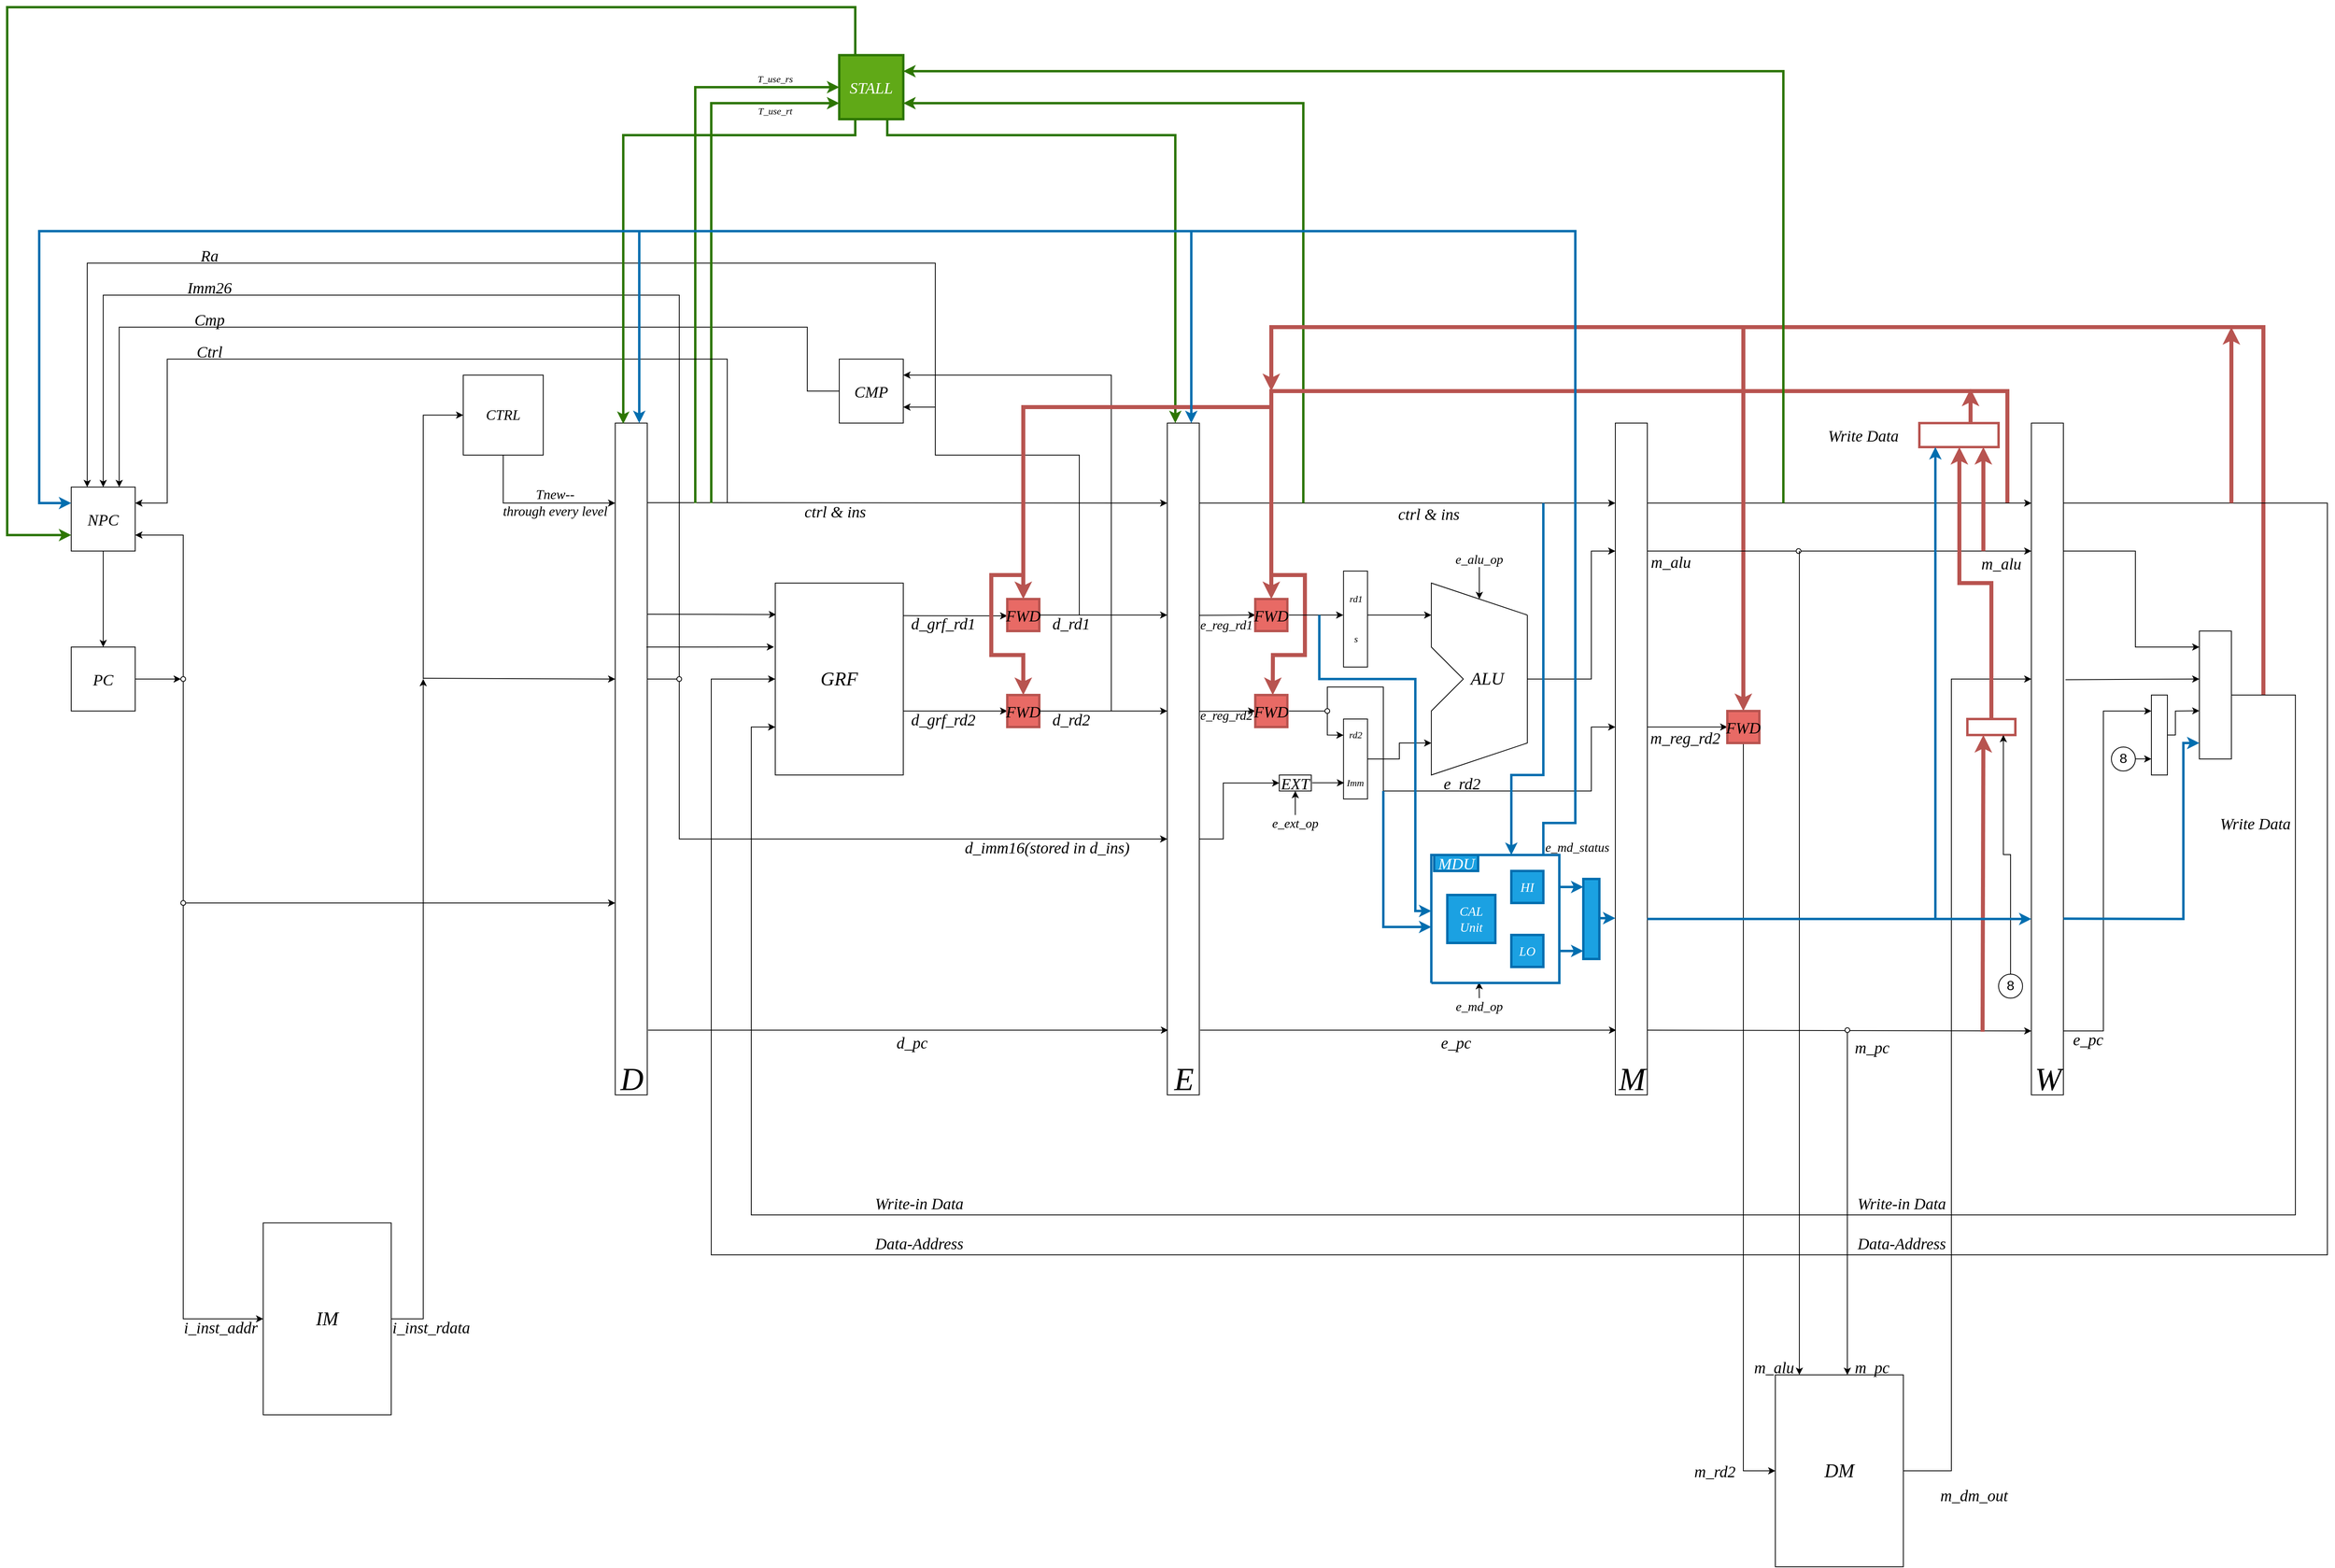 <mxfile version="22.0.3" type="device">
  <diagram name="第 1 页" id="hXZAMsdlzZUX4cEna1v9">
    <mxGraphModel dx="2808" dy="1077" grid="1" gridSize="10" guides="1" tooltips="1" connect="1" arrows="1" fold="1" page="0" pageScale="1" pageWidth="1169" pageHeight="1654" background="none" math="0" shadow="0">
      <root>
        <mxCell id="0" />
        <mxCell id="1" parent="0" />
        <mxCell id="WJQeLxs7-rynea292Qw6-19" value="&lt;font face=&quot;Times New Roman&quot; style=&quot;font-size: 24px;&quot;&gt;&lt;i&gt;IM&lt;/i&gt;&lt;/font&gt;" style="whiteSpace=wrap;html=1;" parent="1" vertex="1">
          <mxGeometry x="-800" y="1760" width="160" height="240" as="geometry" />
        </mxCell>
        <mxCell id="WJQeLxs7-rynea292Qw6-21" value="&lt;font face=&quot;Times New Roman&quot; style=&quot;font-size: 24px;&quot;&gt;&lt;i&gt;DM&lt;/i&gt;&lt;/font&gt;" style="whiteSpace=wrap;html=1;" parent="1" vertex="1">
          <mxGeometry x="1090" y="1950" width="160" height="240" as="geometry" />
        </mxCell>
        <mxCell id="WJQeLxs7-rynea292Qw6-22" value="&lt;font face=&quot;Times New Roman&quot; style=&quot;font-size: 24px;&quot;&gt;&lt;i&gt;GRF&lt;/i&gt;&lt;/font&gt;" style="whiteSpace=wrap;html=1;" parent="1" vertex="1">
          <mxGeometry x="-160" y="960" width="160" height="240" as="geometry" />
        </mxCell>
        <mxCell id="WJQeLxs7-rynea292Qw6-27" value="" style="edgeStyle=none;orthogonalLoop=1;jettySize=auto;html=1;rounded=0;endArrow=none;endFill=0;" parent="1" edge="1">
          <mxGeometry width="80" relative="1" as="geometry">
            <mxPoint x="780" y="1000" as="sourcePoint" />
            <mxPoint x="780" y="1000" as="targetPoint" />
            <Array as="points">
              <mxPoint x="780" y="1160" />
              <mxPoint x="660" y="1200" />
              <mxPoint x="660" y="1120" />
              <mxPoint x="700" y="1080" />
              <mxPoint x="660" y="1040" />
              <mxPoint x="660" y="960" />
            </Array>
          </mxGeometry>
        </mxCell>
        <mxCell id="WJQeLxs7-rynea292Qw6-28" value="" style="whiteSpace=wrap;html=1;" parent="1" vertex="1">
          <mxGeometry x="-360" y="760" width="40" height="840" as="geometry" />
        </mxCell>
        <mxCell id="WJQeLxs7-rynea292Qw6-29" value="" style="whiteSpace=wrap;html=1;" parent="1" vertex="1">
          <mxGeometry x="330" y="760" width="40" height="840" as="geometry" />
        </mxCell>
        <mxCell id="WJQeLxs7-rynea292Qw6-30" value="" style="whiteSpace=wrap;html=1;" parent="1" vertex="1">
          <mxGeometry x="890" y="760" width="40" height="840" as="geometry" />
        </mxCell>
        <mxCell id="WJQeLxs7-rynea292Qw6-31" value="&lt;font face=&quot;Times New Roman&quot; style=&quot;font-size: 22px;&quot;&gt;&lt;i&gt;ALU&lt;/i&gt;&lt;/font&gt;" style="text;strokeColor=none;align=center;fillColor=none;html=1;verticalAlign=middle;whiteSpace=wrap;rounded=0;" parent="1" vertex="1">
          <mxGeometry x="700" y="1065" width="60" height="30" as="geometry" />
        </mxCell>
        <mxCell id="WJQeLxs7-rynea292Qw6-33" value="&lt;font face=&quot;Times New Roman&quot; style=&quot;font-size: 18px;&quot;&gt;&lt;i&gt;CTRL&lt;/i&gt;&lt;/font&gt;" style="whiteSpace=wrap;html=1;" parent="1" vertex="1">
          <mxGeometry x="-550" y="700" width="100" height="100" as="geometry" />
        </mxCell>
        <mxCell id="WJQeLxs7-rynea292Qw6-40" value="" style="edgeStyle=none;orthogonalLoop=1;jettySize=auto;html=1;rounded=0;entryX=0;entryY=0.5;entryDx=0;entryDy=0;" parent="1" target="WJQeLxs7-rynea292Qw6-33" edge="1">
          <mxGeometry width="80" relative="1" as="geometry">
            <mxPoint x="-600" y="1080" as="sourcePoint" />
            <mxPoint x="-600" y="1080" as="targetPoint" />
            <Array as="points">
              <mxPoint x="-600" y="750" />
            </Array>
          </mxGeometry>
        </mxCell>
        <mxCell id="WJQeLxs7-rynea292Qw6-42" value="&lt;font face=&quot;Times New Roman&quot; style=&quot;font-size: 20px;&quot;&gt;&lt;i&gt;CMP&lt;/i&gt;&lt;/font&gt;" style="rounded=0;whiteSpace=wrap;html=1;" parent="1" vertex="1">
          <mxGeometry x="-80" y="680" width="80" height="80" as="geometry" />
        </mxCell>
        <mxCell id="WJQeLxs7-rynea292Qw6-43" value="&lt;font face=&quot;Times New Roman&quot; style=&quot;font-size: 20px;&quot;&gt;&lt;i&gt;NPC&lt;/i&gt;&lt;/font&gt;" style="rounded=0;whiteSpace=wrap;html=1;" parent="1" vertex="1">
          <mxGeometry x="-1040" y="840" width="80" height="80" as="geometry" />
        </mxCell>
        <mxCell id="WJQeLxs7-rynea292Qw6-44" value="&lt;font face=&quot;Times New Roman&quot; style=&quot;font-size: 20px;&quot;&gt;&lt;i&gt;PC&lt;/i&gt;&lt;/font&gt;" style="rounded=0;whiteSpace=wrap;html=1;" parent="1" vertex="1">
          <mxGeometry x="-1040" y="1040" width="80" height="80" as="geometry" />
        </mxCell>
        <mxCell id="WJQeLxs7-rynea292Qw6-48" value="" style="edgeStyle=none;orthogonalLoop=1;jettySize=auto;html=1;rounded=0;exitX=0.5;exitY=1;exitDx=0;exitDy=0;entryX=0.5;entryY=0;entryDx=0;entryDy=0;" parent="1" source="WJQeLxs7-rynea292Qw6-43" target="WJQeLxs7-rynea292Qw6-44" edge="1">
          <mxGeometry width="80" relative="1" as="geometry">
            <mxPoint x="-840" y="740" as="sourcePoint" />
            <mxPoint x="-760" y="740" as="targetPoint" />
            <Array as="points" />
          </mxGeometry>
        </mxCell>
        <mxCell id="WJQeLxs7-rynea292Qw6-49" value="" style="endArrow=classic;html=1;rounded=0;exitX=1;exitY=0.5;exitDx=0;exitDy=0;entryX=0;entryY=0.5;entryDx=0;entryDy=0;" parent="1" source="WJQeLxs7-rynea292Qw6-44" target="JT2qfYYeaw6__FSpLCJn-2" edge="1">
          <mxGeometry width="50" height="50" relative="1" as="geometry">
            <mxPoint x="-940" y="900" as="sourcePoint" />
            <mxPoint x="-920" y="1090" as="targetPoint" />
          </mxGeometry>
        </mxCell>
        <mxCell id="WJQeLxs7-rynea292Qw6-50" value="" style="edgeStyle=none;orthogonalLoop=1;jettySize=auto;html=1;rounded=0;entryX=0.006;entryY=0.164;entryDx=0;entryDy=0;entryPerimeter=0;" parent="1" target="WJQeLxs7-rynea292Qw6-22" edge="1">
          <mxGeometry width="80" relative="1" as="geometry">
            <mxPoint x="-320" y="999" as="sourcePoint" />
            <mxPoint x="-340" y="1200" as="targetPoint" />
            <Array as="points" />
          </mxGeometry>
        </mxCell>
        <mxCell id="WJQeLxs7-rynea292Qw6-51" value="" style="edgeStyle=none;orthogonalLoop=1;jettySize=auto;html=1;rounded=0;exitX=1.011;exitY=0.352;exitDx=0;exitDy=0;exitPerimeter=0;entryX=-0.01;entryY=0.333;entryDx=0;entryDy=0;entryPerimeter=0;" parent="1" target="WJQeLxs7-rynea292Qw6-22" edge="1">
          <mxGeometry width="80" relative="1" as="geometry">
            <mxPoint x="-321" y="1040" as="sourcePoint" />
            <mxPoint x="-200" y="1040" as="targetPoint" />
            <Array as="points" />
          </mxGeometry>
        </mxCell>
        <mxCell id="WJQeLxs7-rynea292Qw6-52" value="" style="edgeStyle=none;orthogonalLoop=1;jettySize=auto;html=1;rounded=0;exitX=1.001;exitY=0.17;exitDx=0;exitDy=0;exitPerimeter=0;" parent="1" source="WJQeLxs7-rynea292Qw6-22" edge="1">
          <mxGeometry width="80" relative="1" as="geometry">
            <mxPoint y="1001" as="sourcePoint" />
            <mxPoint x="130" y="1001" as="targetPoint" />
            <Array as="points" />
          </mxGeometry>
        </mxCell>
        <mxCell id="WJQeLxs7-rynea292Qw6-53" value="" style="edgeStyle=none;orthogonalLoop=1;jettySize=auto;html=1;rounded=0;" parent="1" edge="1">
          <mxGeometry width="80" relative="1" as="geometry">
            <mxPoint y="1120" as="sourcePoint" />
            <mxPoint x="130" y="1120" as="targetPoint" />
            <Array as="points" />
          </mxGeometry>
        </mxCell>
        <mxCell id="WJQeLxs7-rynea292Qw6-54" value="" style="endArrow=classic;html=1;rounded=0;entryX=1;entryY=0.25;entryDx=0;entryDy=0;" parent="1" target="WJQeLxs7-rynea292Qw6-42" edge="1">
          <mxGeometry width="50" height="50" relative="1" as="geometry">
            <mxPoint x="260" y="1120" as="sourcePoint" />
            <mxPoint x="-50" y="910" as="targetPoint" />
            <Array as="points">
              <mxPoint x="260" y="700" />
            </Array>
          </mxGeometry>
        </mxCell>
        <mxCell id="WJQeLxs7-rynea292Qw6-55" value="" style="edgeStyle=none;orthogonalLoop=1;jettySize=auto;html=1;rounded=0;entryX=1;entryY=0.75;entryDx=0;entryDy=0;" parent="1" target="WJQeLxs7-rynea292Qw6-42" edge="1">
          <mxGeometry width="80" relative="1" as="geometry">
            <mxPoint x="220" y="1000" as="sourcePoint" />
            <mxPoint x="-10" y="740" as="targetPoint" />
            <Array as="points">
              <mxPoint x="220" y="800" />
              <mxPoint x="40" y="800" />
              <mxPoint x="40" y="740" />
            </Array>
          </mxGeometry>
        </mxCell>
        <mxCell id="WJQeLxs7-rynea292Qw6-56" value="" style="edgeStyle=none;orthogonalLoop=1;jettySize=auto;html=1;rounded=0;entryX=0.5;entryY=0;entryDx=0;entryDy=0;" parent="1" edge="1">
          <mxGeometry width="80" relative="1" as="geometry">
            <mxPoint x="-320" y="1080" as="sourcePoint" />
            <mxPoint x="-1000" y="840" as="targetPoint" />
            <Array as="points">
              <mxPoint x="-280" y="1080" />
              <mxPoint x="-280" y="600" />
              <mxPoint x="-1000" y="600" />
            </Array>
          </mxGeometry>
        </mxCell>
        <mxCell id="WJQeLxs7-rynea292Qw6-57" value="" style="endArrow=classic;html=1;rounded=0;entryX=0.25;entryY=0;entryDx=0;entryDy=0;" parent="1" target="WJQeLxs7-rynea292Qw6-43" edge="1">
          <mxGeometry width="50" height="50" relative="1" as="geometry">
            <mxPoint x="40" y="740" as="sourcePoint" />
            <mxPoint x="80" y="580" as="targetPoint" />
            <Array as="points">
              <mxPoint x="40" y="560" />
              <mxPoint x="-1020" y="560" />
            </Array>
          </mxGeometry>
        </mxCell>
        <mxCell id="WJQeLxs7-rynea292Qw6-59" value="" style="edgeStyle=none;orthogonalLoop=1;jettySize=auto;html=1;rounded=0;exitX=0;exitY=0.5;exitDx=0;exitDy=0;entryX=0.75;entryY=0;entryDx=0;entryDy=0;" parent="1" source="WJQeLxs7-rynea292Qw6-42" target="WJQeLxs7-rynea292Qw6-43" edge="1">
          <mxGeometry width="80" relative="1" as="geometry">
            <mxPoint x="-210" y="730" as="sourcePoint" />
            <mxPoint x="-130" y="730" as="targetPoint" />
            <Array as="points">
              <mxPoint x="-120" y="720" />
              <mxPoint x="-120" y="640" />
              <mxPoint x="-980" y="640" />
            </Array>
          </mxGeometry>
        </mxCell>
        <mxCell id="WJQeLxs7-rynea292Qw6-60" value="" style="edgeStyle=none;orthogonalLoop=1;jettySize=auto;html=1;rounded=0;" parent="1" edge="1">
          <mxGeometry width="80" relative="1" as="geometry">
            <mxPoint x="-280" y="1080" as="sourcePoint" />
            <mxPoint x="330" y="1280" as="targetPoint" />
            <Array as="points">
              <mxPoint x="-280" y="1280" />
            </Array>
          </mxGeometry>
        </mxCell>
        <mxCell id="WJQeLxs7-rynea292Qw6-63" value="" style="edgeStyle=none;orthogonalLoop=1;jettySize=auto;html=1;rounded=0;exitX=1;exitY=0.5;exitDx=0;exitDy=0;" parent="1" source="WJQeLxs7-rynea292Qw6-68" edge="1">
          <mxGeometry width="80" relative="1" as="geometry">
            <mxPoint x="582" y="1160" as="sourcePoint" />
            <mxPoint x="660" y="1160" as="targetPoint" />
            <Array as="points">
              <mxPoint x="620" y="1180" />
              <mxPoint x="620" y="1160" />
            </Array>
          </mxGeometry>
        </mxCell>
        <mxCell id="WJQeLxs7-rynea292Qw6-64" value="" style="edgeStyle=none;orthogonalLoop=1;jettySize=auto;html=1;rounded=0;exitX=0.992;exitY=0.458;exitDx=0;exitDy=0;exitPerimeter=0;" parent="1" source="WJQeLxs7-rynea292Qw6-65" edge="1">
          <mxGeometry width="80" relative="1" as="geometry">
            <mxPoint x="582" y="1000" as="sourcePoint" />
            <mxPoint x="660" y="1000" as="targetPoint" />
            <Array as="points" />
          </mxGeometry>
        </mxCell>
        <mxCell id="WJQeLxs7-rynea292Qw6-65" value="" style="rounded=0;whiteSpace=wrap;html=1;" parent="1" vertex="1">
          <mxGeometry x="550.25" y="945" width="30" height="120" as="geometry" />
        </mxCell>
        <mxCell id="WJQeLxs7-rynea292Qw6-68" value="" style="rounded=0;whiteSpace=wrap;html=1;" parent="1" vertex="1">
          <mxGeometry x="550.25" y="1130" width="30" height="100" as="geometry" />
        </mxCell>
        <mxCell id="WJQeLxs7-rynea292Qw6-69" value="" style="endArrow=classic;html=1;rounded=0;" parent="1" edge="1">
          <mxGeometry width="50" height="50" relative="1" as="geometry">
            <mxPoint x="370" y="1280" as="sourcePoint" />
            <mxPoint x="470" y="1210" as="targetPoint" />
            <Array as="points">
              <mxPoint x="400" y="1280" />
              <mxPoint x="400" y="1210" />
            </Array>
          </mxGeometry>
        </mxCell>
        <mxCell id="WJQeLxs7-rynea292Qw6-70" value="&lt;i&gt;&lt;font face=&quot;Times New Roman&quot;&gt;Imm&lt;/font&gt;&lt;/i&gt;" style="text;strokeColor=none;align=center;fillColor=none;html=1;verticalAlign=middle;whiteSpace=wrap;rounded=0;" parent="1" vertex="1">
          <mxGeometry x="555.25" y="1200" width="20" height="20" as="geometry" />
        </mxCell>
        <mxCell id="WJQeLxs7-rynea292Qw6-71" value="&lt;i&gt;&lt;font face=&quot;Times New Roman&quot;&gt;s&lt;/font&gt;&lt;/i&gt;" style="text;strokeColor=none;align=center;fillColor=none;html=1;verticalAlign=middle;whiteSpace=wrap;rounded=0;" parent="1" vertex="1">
          <mxGeometry x="554.25" y="1020" width="23.5" height="20" as="geometry" />
        </mxCell>
        <mxCell id="WJQeLxs7-rynea292Qw6-72" value="&lt;font face=&quot;Times New Roman&quot;&gt;&lt;i&gt;rd2&lt;/i&gt;&lt;/font&gt;" style="text;strokeColor=none;align=center;fillColor=none;html=1;verticalAlign=middle;whiteSpace=wrap;rounded=0;" parent="1" vertex="1">
          <mxGeometry x="552.75" y="1140" width="25" height="20" as="geometry" />
        </mxCell>
        <mxCell id="WJQeLxs7-rynea292Qw6-75" value="&lt;font face=&quot;Times New Roman&quot;&gt;&lt;i&gt;rd1&lt;/i&gt;&lt;/font&gt;" style="text;strokeColor=none;align=center;fillColor=none;html=1;verticalAlign=middle;whiteSpace=wrap;rounded=0;" parent="1" vertex="1">
          <mxGeometry x="556" y="975" width="20" height="10" as="geometry" />
        </mxCell>
        <mxCell id="WJQeLxs7-rynea292Qw6-83" value="" style="whiteSpace=wrap;html=1;" parent="1" vertex="1">
          <mxGeometry x="1410" y="760" width="40" height="840" as="geometry" />
        </mxCell>
        <mxCell id="WJQeLxs7-rynea292Qw6-96" value="" style="edgeStyle=none;orthogonalLoop=1;jettySize=auto;html=1;rounded=0;" parent="1" edge="1">
          <mxGeometry width="80" relative="1" as="geometry">
            <mxPoint x="-319" y="1519" as="sourcePoint" />
            <mxPoint x="331" y="1519" as="targetPoint" />
            <Array as="points" />
          </mxGeometry>
        </mxCell>
        <mxCell id="WJQeLxs7-rynea292Qw6-97" value="&lt;i&gt;&lt;font style=&quot;font-size: 20px;&quot; face=&quot;Times New Roman&quot;&gt;d_pc&lt;/font&gt;&lt;/i&gt;" style="text;strokeColor=none;align=center;fillColor=none;html=1;verticalAlign=middle;whiteSpace=wrap;rounded=0;" parent="1" vertex="1">
          <mxGeometry x="-9" y="1519" width="40" height="30" as="geometry" />
        </mxCell>
        <mxCell id="WJQeLxs7-rynea292Qw6-98" value="" style="edgeStyle=none;orthogonalLoop=1;jettySize=auto;html=1;rounded=0;" parent="1" edge="1">
          <mxGeometry width="80" relative="1" as="geometry">
            <mxPoint x="-320" y="859.47" as="sourcePoint" />
            <mxPoint x="330" y="860" as="targetPoint" />
            <Array as="points" />
          </mxGeometry>
        </mxCell>
        <mxCell id="WJQeLxs7-rynea292Qw6-99" value="" style="edgeStyle=none;orthogonalLoop=1;jettySize=auto;html=1;rounded=0;" parent="1" edge="1">
          <mxGeometry width="80" relative="1" as="geometry">
            <mxPoint x="371" y="1519" as="sourcePoint" />
            <mxPoint x="891" y="1519" as="targetPoint" />
            <Array as="points" />
          </mxGeometry>
        </mxCell>
        <mxCell id="WJQeLxs7-rynea292Qw6-100" value="&lt;i&gt;&lt;font style=&quot;font-size: 20px;&quot; face=&quot;Times New Roman&quot;&gt;e_pc&lt;/font&gt;&lt;/i&gt;" style="text;strokeColor=none;align=center;fillColor=none;html=1;verticalAlign=middle;whiteSpace=wrap;rounded=0;" parent="1" vertex="1">
          <mxGeometry x="671" y="1519" width="40" height="30" as="geometry" />
        </mxCell>
        <mxCell id="WJQeLxs7-rynea292Qw6-101" value="" style="edgeStyle=none;orthogonalLoop=1;jettySize=auto;html=1;rounded=0;" parent="1" edge="1">
          <mxGeometry width="80" relative="1" as="geometry">
            <mxPoint x="780" y="1080" as="sourcePoint" />
            <mxPoint x="890" y="920" as="targetPoint" />
            <Array as="points">
              <mxPoint x="860" y="1080" />
              <mxPoint x="860" y="920" />
            </Array>
          </mxGeometry>
        </mxCell>
        <mxCell id="WJQeLxs7-rynea292Qw6-106" value="" style="edgeStyle=none;orthogonalLoop=1;jettySize=auto;html=1;rounded=0;" parent="1" edge="1">
          <mxGeometry width="80" relative="1" as="geometry">
            <mxPoint x="370" y="860" as="sourcePoint" />
            <mxPoint x="890" y="860" as="targetPoint" />
            <Array as="points" />
          </mxGeometry>
        </mxCell>
        <mxCell id="WJQeLxs7-rynea292Qw6-110" value="&lt;i&gt;&lt;font style=&quot;font-size: 20px;&quot; face=&quot;Times New Roman&quot;&gt;STALL&lt;/font&gt;&lt;/i&gt;" style="whiteSpace=wrap;html=1;fillColor=#60a917;fontColor=#ffffff;strokeColor=#2D7600;strokeWidth=3;" parent="1" vertex="1">
          <mxGeometry x="-80" y="300" width="80" height="80" as="geometry" />
        </mxCell>
        <mxCell id="WJQeLxs7-rynea292Qw6-111" value="" style="edgeStyle=none;orthogonalLoop=1;jettySize=auto;html=1;rounded=0;entryX=1;entryY=0.75;entryDx=0;entryDy=0;fillColor=#60a917;strokeColor=#2D7600;strokeWidth=3;" parent="1" target="WJQeLxs7-rynea292Qw6-110" edge="1">
          <mxGeometry width="80" relative="1" as="geometry">
            <mxPoint x="500" y="860" as="sourcePoint" />
            <mxPoint x="460" y="710" as="targetPoint" />
            <Array as="points">
              <mxPoint x="500" y="360" />
            </Array>
          </mxGeometry>
        </mxCell>
        <mxCell id="WJQeLxs7-rynea292Qw6-114" value="&lt;i&gt;&lt;font style=&quot;font-size: 40px;&quot; face=&quot;Times New Roman&quot;&gt;D&lt;/font&gt;&lt;/i&gt;" style="text;strokeColor=none;align=center;fillColor=none;html=1;verticalAlign=middle;whiteSpace=wrap;rounded=0;" parent="1" vertex="1">
          <mxGeometry x="-369" y="1565" width="60" height="30" as="geometry" />
        </mxCell>
        <mxCell id="WJQeLxs7-rynea292Qw6-115" value="&lt;font face=&quot;Times New Roman&quot;&gt;&lt;span style=&quot;font-size: 40px;&quot;&gt;&lt;i&gt;E&lt;/i&gt;&lt;/span&gt;&lt;/font&gt;" style="text;strokeColor=none;align=center;fillColor=none;html=1;verticalAlign=middle;whiteSpace=wrap;rounded=0;" parent="1" vertex="1">
          <mxGeometry x="321" y="1565" width="60" height="30" as="geometry" />
        </mxCell>
        <mxCell id="WJQeLxs7-rynea292Qw6-116" value="&lt;i&gt;&lt;font style=&quot;font-size: 40px;&quot; face=&quot;Times New Roman&quot;&gt;M&lt;/font&gt;&lt;/i&gt;" style="text;strokeColor=none;align=center;fillColor=none;html=1;verticalAlign=middle;whiteSpace=wrap;rounded=0;" parent="1" vertex="1">
          <mxGeometry x="881" y="1565" width="60" height="30" as="geometry" />
        </mxCell>
        <mxCell id="WJQeLxs7-rynea292Qw6-117" value="&lt;i&gt;&lt;font style=&quot;font-size: 40px;&quot; face=&quot;Times New Roman&quot;&gt;W&lt;/font&gt;&lt;/i&gt;" style="text;strokeColor=none;align=center;fillColor=none;html=1;verticalAlign=middle;whiteSpace=wrap;rounded=0;" parent="1" vertex="1">
          <mxGeometry x="1401" y="1565" width="60" height="30" as="geometry" />
        </mxCell>
        <mxCell id="WJQeLxs7-rynea292Qw6-119" value="" style="edgeStyle=none;orthogonalLoop=1;jettySize=auto;html=1;rounded=0;exitX=0.75;exitY=1;exitDx=0;exitDy=0;entryX=0.25;entryY=0;entryDx=0;entryDy=0;fillColor=#60a917;strokeColor=#2D7600;strokeWidth=3;" parent="1" source="WJQeLxs7-rynea292Qw6-110" target="WJQeLxs7-rynea292Qw6-29" edge="1">
          <mxGeometry width="80" relative="1" as="geometry">
            <mxPoint x="-20" y="450" as="sourcePoint" />
            <mxPoint x="60" y="450" as="targetPoint" />
            <Array as="points">
              <mxPoint x="-20" y="400" />
              <mxPoint x="340" y="400" />
            </Array>
          </mxGeometry>
        </mxCell>
        <mxCell id="WJQeLxs7-rynea292Qw6-120" value="" style="edgeStyle=none;orthogonalLoop=1;jettySize=auto;html=1;rounded=0;exitX=0.25;exitY=0;exitDx=0;exitDy=0;entryX=0;entryY=0.75;entryDx=0;entryDy=0;fillColor=#60a917;strokeColor=#2D7600;strokeWidth=3;" parent="1" source="WJQeLxs7-rynea292Qw6-110" target="WJQeLxs7-rynea292Qw6-43" edge="1">
          <mxGeometry width="80" relative="1" as="geometry">
            <mxPoint x="-320" y="280" as="sourcePoint" />
            <mxPoint x="-600" y="320" as="targetPoint" />
            <Array as="points">
              <mxPoint x="-60" y="240" />
              <mxPoint x="-1120" y="240" />
              <mxPoint x="-1120" y="900" />
            </Array>
          </mxGeometry>
        </mxCell>
        <mxCell id="WJQeLxs7-rynea292Qw6-125" value="" style="edgeStyle=none;orthogonalLoop=1;jettySize=auto;html=1;strokeWidth=5;fillColor=#f8cecc;strokeColor=#b85450;rounded=0;entryX=0.5;entryY=0;entryDx=0;entryDy=0;" parent="1" target="JT2qfYYeaw6__FSpLCJn-31" edge="1">
          <mxGeometry width="80" relative="1" as="geometry">
            <mxPoint x="1380" y="860" as="sourcePoint" />
            <mxPoint x="460" y="970" as="targetPoint" />
            <Array as="points">
              <mxPoint x="1380" y="720" />
              <mxPoint x="460" y="720" />
            </Array>
          </mxGeometry>
        </mxCell>
        <mxCell id="WJQeLxs7-rynea292Qw6-127" value="" style="edgeStyle=none;orthogonalLoop=1;jettySize=auto;html=1;rounded=0;entryX=0;entryY=0.5;entryDx=0;entryDy=0;" parent="1" target="JT2qfYYeaw6__FSpLCJn-30" edge="1">
          <mxGeometry width="80" relative="1" as="geometry">
            <mxPoint x="930" y="1140" as="sourcePoint" />
            <mxPoint x="1050" y="1140.0" as="targetPoint" />
            <Array as="points" />
          </mxGeometry>
        </mxCell>
        <mxCell id="WJQeLxs7-rynea292Qw6-129" value="" style="edgeStyle=none;orthogonalLoop=1;jettySize=auto;html=1;rounded=0;" parent="1" edge="1">
          <mxGeometry width="80" relative="1" as="geometry">
            <mxPoint x="930" y="860" as="sourcePoint" />
            <mxPoint x="1410" y="860" as="targetPoint" />
            <Array as="points" />
          </mxGeometry>
        </mxCell>
        <mxCell id="WJQeLxs7-rynea292Qw6-130" value="" style="edgeStyle=none;orthogonalLoop=1;jettySize=auto;html=1;rounded=0;entryX=0;entryY=0.381;entryDx=0;entryDy=0;entryPerimeter=0;" parent="1" target="WJQeLxs7-rynea292Qw6-83" edge="1">
          <mxGeometry width="80" relative="1" as="geometry">
            <mxPoint x="1250" y="2070" as="sourcePoint" />
            <mxPoint x="1460" y="1070" as="targetPoint" />
            <Array as="points">
              <mxPoint x="1310" y="2070" />
              <mxPoint x="1310" y="1080" />
            </Array>
          </mxGeometry>
        </mxCell>
        <mxCell id="WJQeLxs7-rynea292Qw6-131" value="" style="edgeStyle=none;orthogonalLoop=1;jettySize=auto;html=1;strokeWidth=5;fillColor=#f8cecc;strokeColor=#b85450;rounded=0;" parent="1" edge="1">
          <mxGeometry width="80" relative="1" as="geometry">
            <mxPoint x="1700" y="1100" as="sourcePoint" />
            <mxPoint x="460" y="720" as="targetPoint" />
            <Array as="points">
              <mxPoint x="1700" y="640" />
              <mxPoint x="460" y="640" />
            </Array>
          </mxGeometry>
        </mxCell>
        <mxCell id="WJQeLxs7-rynea292Qw6-132" value="" style="edgeStyle=none;orthogonalLoop=1;jettySize=auto;html=1;strokeWidth=5;fillColor=#f8cecc;strokeColor=#b85450;rounded=0;" parent="1" edge="1">
          <mxGeometry width="80" relative="1" as="geometry">
            <mxPoint x="462" y="950" as="sourcePoint" />
            <mxPoint x="461.8" y="1100" as="targetPoint" />
            <Array as="points">
              <mxPoint x="502" y="950" />
              <mxPoint x="502" y="1050" />
              <mxPoint x="462" y="1050" />
            </Array>
          </mxGeometry>
        </mxCell>
        <mxCell id="WJQeLxs7-rynea292Qw6-133" value="" style="edgeStyle=none;orthogonalLoop=1;jettySize=auto;html=1;strokeWidth=5;fillColor=#f8cecc;strokeColor=#b85450;rounded=0;entryX=0.5;entryY=0;entryDx=0;entryDy=0;" parent="1" target="WJQeLxs7-rynea292Qw6-138" edge="1">
          <mxGeometry width="80" relative="1" as="geometry">
            <mxPoint x="460" y="740" as="sourcePoint" />
            <mxPoint x="260" y="960" as="targetPoint" />
            <Array as="points">
              <mxPoint x="150" y="740" />
            </Array>
          </mxGeometry>
        </mxCell>
        <mxCell id="WJQeLxs7-rynea292Qw6-135" value="" style="edgeStyle=none;orthogonalLoop=1;jettySize=auto;html=1;strokeWidth=5;fillColor=#f8cecc;strokeColor=#b85450;rounded=0;" parent="1" edge="1">
          <mxGeometry width="80" relative="1" as="geometry">
            <mxPoint x="1050" y="640" as="sourcePoint" />
            <mxPoint x="1050" y="1120" as="targetPoint" />
            <Array as="points" />
          </mxGeometry>
        </mxCell>
        <mxCell id="WJQeLxs7-rynea292Qw6-136" value="" style="edgeStyle=none;orthogonalLoop=1;jettySize=auto;html=1;rounded=0;entryX=1;entryY=0.25;entryDx=0;entryDy=0;fillColor=#60a917;strokeColor=#2D7600;strokeWidth=3;" parent="1" target="WJQeLxs7-rynea292Qw6-110" edge="1">
          <mxGeometry width="80" relative="1" as="geometry">
            <mxPoint x="1100" y="860" as="sourcePoint" />
            <mxPoint x="320" y="350" as="targetPoint" />
            <Array as="points">
              <mxPoint x="1100" y="320" />
            </Array>
          </mxGeometry>
        </mxCell>
        <mxCell id="WJQeLxs7-rynea292Qw6-138" value="&lt;i&gt;&lt;font face=&quot;Times New Roman&quot; style=&quot;font-size: 20px;&quot;&gt;FWD&lt;/font&gt;&lt;/i&gt;" style="whiteSpace=wrap;html=1;strokeColor=#B85450;strokeWidth=3;fillColor=#E86A65;" parent="1" vertex="1">
          <mxGeometry x="130" y="980" width="40" height="40" as="geometry" />
        </mxCell>
        <mxCell id="WJQeLxs7-rynea292Qw6-141" value="" style="edgeStyle=none;orthogonalLoop=1;jettySize=auto;html=1;strokeWidth=5;fillColor=#f8cecc;strokeColor=#b85450;rounded=0;entryX=0.5;entryY=0;entryDx=0;entryDy=0;" parent="1" edge="1">
          <mxGeometry width="80" relative="1" as="geometry">
            <mxPoint x="150" y="950" as="sourcePoint" />
            <mxPoint x="150" y="1100" as="targetPoint" />
            <Array as="points">
              <mxPoint x="110" y="950" />
              <mxPoint x="110" y="1050" />
              <mxPoint x="150" y="1050" />
            </Array>
          </mxGeometry>
        </mxCell>
        <mxCell id="WJQeLxs7-rynea292Qw6-142" value="" style="edgeStyle=none;orthogonalLoop=1;jettySize=auto;html=1;rounded=0;exitX=1;exitY=0.5;exitDx=0;exitDy=0;" parent="1" source="WJQeLxs7-rynea292Qw6-138" edge="1">
          <mxGeometry width="80" relative="1" as="geometry">
            <mxPoint x="280" y="999.66" as="sourcePoint" />
            <mxPoint x="330" y="1000" as="targetPoint" />
            <Array as="points" />
          </mxGeometry>
        </mxCell>
        <mxCell id="WJQeLxs7-rynea292Qw6-143" value="" style="edgeStyle=none;orthogonalLoop=1;jettySize=auto;html=1;rounded=0;exitX=1;exitY=0.5;exitDx=0;exitDy=0;" parent="1" edge="1">
          <mxGeometry width="80" relative="1" as="geometry">
            <mxPoint x="170" y="1120" as="sourcePoint" />
            <mxPoint x="330" y="1120" as="targetPoint" />
            <Array as="points" />
          </mxGeometry>
        </mxCell>
        <mxCell id="WJQeLxs7-rynea292Qw6-145" value="" style="edgeStyle=none;orthogonalLoop=1;jettySize=auto;html=1;rounded=0;" parent="1" edge="1">
          <mxGeometry width="80" relative="1" as="geometry">
            <mxPoint x="370" y="1000.35" as="sourcePoint" />
            <mxPoint x="440" y="1000" as="targetPoint" />
            <Array as="points" />
          </mxGeometry>
        </mxCell>
        <mxCell id="WJQeLxs7-rynea292Qw6-147" value="" style="edgeStyle=none;orthogonalLoop=1;jettySize=auto;html=1;rounded=0;" parent="1" edge="1">
          <mxGeometry width="80" relative="1" as="geometry">
            <mxPoint x="370" y="1120.35" as="sourcePoint" />
            <mxPoint x="440" y="1120" as="targetPoint" />
            <Array as="points" />
          </mxGeometry>
        </mxCell>
        <mxCell id="WJQeLxs7-rynea292Qw6-148" value="" style="edgeStyle=none;orthogonalLoop=1;jettySize=auto;html=1;rounded=0;exitX=1;exitY=0.5;exitDx=0;exitDy=0;entryX=0.004;entryY=0.202;entryDx=0;entryDy=0;entryPerimeter=0;" parent="1" target="WJQeLxs7-rynea292Qw6-68" edge="1">
          <mxGeometry width="80" relative="1" as="geometry">
            <mxPoint x="482" y="1120" as="sourcePoint" />
            <mxPoint x="482" y="1170" as="targetPoint" />
            <Array as="points">
              <mxPoint x="530" y="1120" />
              <mxPoint x="530" y="1150" />
            </Array>
          </mxGeometry>
        </mxCell>
        <mxCell id="WJQeLxs7-rynea292Qw6-149" style="edgeStyle=orthogonalEdgeStyle;rounded=0;orthogonalLoop=1;jettySize=auto;html=1;" parent="1" edge="1">
          <mxGeometry relative="1" as="geometry">
            <mxPoint x="482" y="1000" as="sourcePoint" />
            <mxPoint x="550" y="1000" as="targetPoint" />
          </mxGeometry>
        </mxCell>
        <mxCell id="WJQeLxs7-rynea292Qw6-152" value="" style="edgeStyle=none;orthogonalLoop=1;jettySize=auto;html=1;rounded=0;exitX=0.5;exitY=1;exitDx=0;exitDy=0;" parent="1" source="JT2qfYYeaw6__FSpLCJn-30" edge="1">
          <mxGeometry width="80" relative="1" as="geometry">
            <mxPoint x="1090" y="1140.0" as="sourcePoint" />
            <mxPoint x="1090" y="2070" as="targetPoint" />
            <Array as="points">
              <mxPoint x="1050" y="2070" />
            </Array>
          </mxGeometry>
        </mxCell>
        <mxCell id="WJQeLxs7-rynea292Qw6-156" value="&lt;i&gt;&lt;font face=&quot;Times New Roman&quot;&gt;T_use_rs&lt;br&gt;&lt;/font&gt;&lt;/i&gt;" style="text;strokeColor=none;align=center;fillColor=none;html=1;verticalAlign=middle;whiteSpace=wrap;rounded=0;" parent="1" vertex="1">
          <mxGeometry x="-190" y="320" width="60" height="20" as="geometry" />
        </mxCell>
        <mxCell id="WJQeLxs7-rynea292Qw6-158" value="" style="edgeStyle=none;orthogonalLoop=1;jettySize=auto;html=1;rounded=0;entryX=0;entryY=0.5;entryDx=0;entryDy=0;fillColor=#60a917;strokeColor=#2D7600;strokeWidth=3;" parent="1" target="WJQeLxs7-rynea292Qw6-110" edge="1">
          <mxGeometry width="80" relative="1" as="geometry">
            <mxPoint x="-260" y="860" as="sourcePoint" />
            <mxPoint x="-150" y="790" as="targetPoint" />
            <Array as="points">
              <mxPoint x="-260" y="340" />
            </Array>
          </mxGeometry>
        </mxCell>
        <mxCell id="WJQeLxs7-rynea292Qw6-159" value="" style="edgeStyle=none;orthogonalLoop=1;jettySize=auto;html=1;rounded=0;entryX=0;entryY=0.75;entryDx=0;entryDy=0;fillColor=#60a917;strokeColor=#2D7600;strokeWidth=3;" parent="1" target="WJQeLxs7-rynea292Qw6-110" edge="1">
          <mxGeometry width="80" relative="1" as="geometry">
            <mxPoint x="-240" y="860" as="sourcePoint" />
            <mxPoint x="-10" y="480" as="targetPoint" />
            <Array as="points">
              <mxPoint x="-240" y="360" />
            </Array>
          </mxGeometry>
        </mxCell>
        <mxCell id="WJQeLxs7-rynea292Qw6-160" value="&lt;i&gt;&lt;font face=&quot;Times New Roman&quot;&gt;T_use_rt&lt;/font&gt;&lt;/i&gt;" style="text;strokeColor=none;align=center;fillColor=none;html=1;verticalAlign=middle;whiteSpace=wrap;rounded=0;" parent="1" vertex="1">
          <mxGeometry x="-190" y="360" width="60" height="20" as="geometry" />
        </mxCell>
        <mxCell id="vuiZizIu7WuuRHwrYj3--1" value="" style="edgeStyle=none;orthogonalLoop=1;jettySize=auto;html=1;rounded=0;entryX=1;entryY=0.75;entryDx=0;entryDy=0;" parent="1" target="WJQeLxs7-rynea292Qw6-43" edge="1">
          <mxGeometry width="80" relative="1" as="geometry">
            <mxPoint x="-900" y="1080" as="sourcePoint" />
            <mxPoint x="-800" y="1000" as="targetPoint" />
            <Array as="points">
              <mxPoint x="-900" y="900" />
            </Array>
          </mxGeometry>
        </mxCell>
        <mxCell id="vuiZizIu7WuuRHwrYj3--2" value="" style="edgeStyle=none;orthogonalLoop=1;jettySize=auto;html=1;rounded=0;" parent="1" edge="1">
          <mxGeometry width="80" relative="1" as="geometry">
            <mxPoint x="930" y="920" as="sourcePoint" />
            <mxPoint x="1410" y="920" as="targetPoint" />
            <Array as="points" />
          </mxGeometry>
        </mxCell>
        <mxCell id="vuiZizIu7WuuRHwrYj3--3" value="" style="edgeStyle=none;orthogonalLoop=1;jettySize=auto;html=1;rounded=0;" parent="1" edge="1">
          <mxGeometry width="80" relative="1" as="geometry">
            <mxPoint x="1450" y="920" as="sourcePoint" />
            <mxPoint x="1620" y="1040" as="targetPoint" />
            <Array as="points">
              <mxPoint x="1540" y="920" />
              <mxPoint x="1540" y="1040" />
            </Array>
          </mxGeometry>
        </mxCell>
        <mxCell id="vuiZizIu7WuuRHwrYj3--4" value="" style="edgeStyle=none;orthogonalLoop=1;jettySize=auto;html=1;rounded=0;exitX=1.068;exitY=0.382;exitDx=0;exitDy=0;exitPerimeter=0;" parent="1" source="WJQeLxs7-rynea292Qw6-83" edge="1">
          <mxGeometry width="80" relative="1" as="geometry">
            <mxPoint x="1480" y="1080" as="sourcePoint" />
            <mxPoint x="1620" y="1080" as="targetPoint" />
            <Array as="points" />
          </mxGeometry>
        </mxCell>
        <mxCell id="vuiZizIu7WuuRHwrYj3--5" value="" style="whiteSpace=wrap;html=1;" parent="1" vertex="1">
          <mxGeometry x="1620" y="1020" width="40" height="160" as="geometry" />
        </mxCell>
        <mxCell id="vuiZizIu7WuuRHwrYj3--6" value="" style="edgeStyle=none;orthogonalLoop=1;jettySize=auto;html=1;rounded=0;entryX=0;entryY=0.75;entryDx=0;entryDy=0;" parent="1" target="WJQeLxs7-rynea292Qw6-22" edge="1">
          <mxGeometry width="80" relative="1" as="geometry">
            <mxPoint x="1660" y="1100" as="sourcePoint" />
            <mxPoint x="1870" y="1120" as="targetPoint" />
            <Array as="points">
              <mxPoint x="1740" y="1100" />
              <mxPoint x="1740" y="1750" />
              <mxPoint x="-190" y="1750" />
              <mxPoint x="-190" y="1140" />
            </Array>
          </mxGeometry>
        </mxCell>
        <mxCell id="vuiZizIu7WuuRHwrYj3--7" value="" style="edgeStyle=none;orthogonalLoop=1;jettySize=auto;html=1;rounded=0;entryX=0;entryY=0.5;entryDx=0;entryDy=0;" parent="1" target="WJQeLxs7-rynea292Qw6-22" edge="1">
          <mxGeometry width="80" relative="1" as="geometry">
            <mxPoint x="1450" y="860" as="sourcePoint" />
            <mxPoint x="-80" y="1500" as="targetPoint" />
            <Array as="points">
              <mxPoint x="1780" y="860" />
              <mxPoint x="1780" y="1800" />
              <mxPoint x="-240" y="1800" />
              <mxPoint x="-240" y="1080" />
            </Array>
          </mxGeometry>
        </mxCell>
        <mxCell id="vuiZizIu7WuuRHwrYj3--8" value="&lt;font face=&quot;Times New Roman&quot;&gt;&lt;span style=&quot;font-size: 20px;&quot;&gt;&lt;i&gt;Write-in Data&lt;br&gt;&lt;/i&gt;&lt;/span&gt;&lt;/font&gt;" style="text;strokeColor=none;align=center;fillColor=none;html=1;verticalAlign=middle;whiteSpace=wrap;rounded=0;" parent="1" vertex="1">
          <mxGeometry x="1168" y="1720" width="160" height="30" as="geometry" />
        </mxCell>
        <mxCell id="vuiZizIu7WuuRHwrYj3--9" value="&lt;font face=&quot;Times New Roman&quot;&gt;&lt;span style=&quot;font-size: 20px;&quot;&gt;&lt;i&gt;Data-Address&lt;br&gt;&lt;/i&gt;&lt;/span&gt;&lt;/font&gt;" style="text;strokeColor=none;align=center;fillColor=none;html=1;verticalAlign=middle;whiteSpace=wrap;rounded=0;" parent="1" vertex="1">
          <mxGeometry x="1168" y="1770" width="160" height="30" as="geometry" />
        </mxCell>
        <mxCell id="vuiZizIu7WuuRHwrYj3--10" value="" style="edgeStyle=none;orthogonalLoop=1;jettySize=auto;html=1;rounded=0;" parent="1" edge="1">
          <mxGeometry width="80" relative="1" as="geometry">
            <mxPoint x="930" y="1519" as="sourcePoint" />
            <mxPoint x="1410" y="1520" as="targetPoint" />
            <Array as="points" />
          </mxGeometry>
        </mxCell>
        <mxCell id="vuiZizIu7WuuRHwrYj3--11" value="" style="edgeStyle=none;orthogonalLoop=1;jettySize=auto;html=1;rounded=0;" parent="1" source="JT2qfYYeaw6__FSpLCJn-45" edge="1">
          <mxGeometry width="80" relative="1" as="geometry">
            <mxPoint x="1180" y="1510" as="sourcePoint" />
            <mxPoint x="1180" y="1950" as="targetPoint" />
            <Array as="points" />
          </mxGeometry>
        </mxCell>
        <mxCell id="vuiZizIu7WuuRHwrYj3--12" value="" style="edgeStyle=none;orthogonalLoop=1;jettySize=auto;html=1;rounded=0;" parent="1" edge="1">
          <mxGeometry width="80" relative="1" as="geometry">
            <mxPoint x="1450" y="1520" as="sourcePoint" />
            <mxPoint x="1560" y="1120" as="targetPoint" />
            <Array as="points">
              <mxPoint x="1500" y="1520" />
              <mxPoint x="1500" y="1120" />
            </Array>
          </mxGeometry>
        </mxCell>
        <mxCell id="vuiZizIu7WuuRHwrYj3--13" value="" style="whiteSpace=wrap;html=1;" parent="1" vertex="1">
          <mxGeometry x="1560" y="1100" width="20" height="100" as="geometry" />
        </mxCell>
        <mxCell id="vuiZizIu7WuuRHwrYj3--14" value="&lt;font style=&quot;font-size: 17px;&quot;&gt;8&lt;/font&gt;" style="ellipse;whiteSpace=wrap;html=1;" parent="1" vertex="1">
          <mxGeometry x="1510" y="1165" width="30" height="30" as="geometry" />
        </mxCell>
        <mxCell id="vuiZizIu7WuuRHwrYj3--16" value="" style="edgeStyle=none;orthogonalLoop=1;jettySize=auto;html=1;rounded=0;" parent="1" edge="1">
          <mxGeometry width="80" relative="1" as="geometry">
            <mxPoint x="1540" y="1179.87" as="sourcePoint" />
            <mxPoint x="1560" y="1179.87" as="targetPoint" />
            <Array as="points" />
          </mxGeometry>
        </mxCell>
        <mxCell id="vuiZizIu7WuuRHwrYj3--17" value="" style="edgeStyle=none;orthogonalLoop=1;jettySize=auto;html=1;rounded=0;exitX=1;exitY=0.5;exitDx=0;exitDy=0;" parent="1" source="vuiZizIu7WuuRHwrYj3--13" edge="1">
          <mxGeometry width="80" relative="1" as="geometry">
            <mxPoint x="1600" y="1120" as="sourcePoint" />
            <mxPoint x="1620" y="1119.74" as="targetPoint" />
            <Array as="points">
              <mxPoint x="1590" y="1150" />
              <mxPoint x="1590" y="1120" />
            </Array>
          </mxGeometry>
        </mxCell>
        <mxCell id="vuiZizIu7WuuRHwrYj3--18" value="" style="edgeStyle=none;orthogonalLoop=1;jettySize=auto;html=1;strokeWidth=5;fillColor=#f8cecc;strokeColor=#b85450;rounded=0;" parent="1" edge="1">
          <mxGeometry width="80" relative="1" as="geometry">
            <mxPoint x="1350" y="920" as="sourcePoint" />
            <mxPoint x="1350" y="790" as="targetPoint" />
            <Array as="points" />
          </mxGeometry>
        </mxCell>
        <mxCell id="vuiZizIu7WuuRHwrYj3--19" value="" style="edgeStyle=none;orthogonalLoop=1;jettySize=auto;html=1;strokeWidth=5;fillColor=#f8cecc;strokeColor=#b85450;rounded=0;exitX=0.5;exitY=0;exitDx=0;exitDy=0;" parent="1" source="vuiZizIu7WuuRHwrYj3--23" edge="1">
          <mxGeometry width="80" relative="1" as="geometry">
            <mxPoint x="1380" y="1270" as="sourcePoint" />
            <mxPoint x="1320" y="790" as="targetPoint" />
            <Array as="points">
              <mxPoint x="1360" y="960" />
              <mxPoint x="1320" y="960" />
            </Array>
          </mxGeometry>
        </mxCell>
        <mxCell id="vuiZizIu7WuuRHwrYj3--20" value="" style="whiteSpace=wrap;html=1;strokeWidth=3;strokeColor=#B85450;" parent="1" vertex="1">
          <mxGeometry x="1270" y="760" width="99" height="30" as="geometry" />
        </mxCell>
        <mxCell id="vuiZizIu7WuuRHwrYj3--21" value="" style="edgeStyle=none;orthogonalLoop=1;jettySize=auto;html=1;strokeWidth=5;fillColor=#f8cecc;strokeColor=#b85450;rounded=0;" parent="1" edge="1">
          <mxGeometry width="80" relative="1" as="geometry">
            <mxPoint x="1334" y="760" as="sourcePoint" />
            <mxPoint x="1334" y="717" as="targetPoint" />
            <Array as="points" />
          </mxGeometry>
        </mxCell>
        <mxCell id="vuiZizIu7WuuRHwrYj3--22" value="" style="edgeStyle=none;orthogonalLoop=1;jettySize=auto;html=1;strokeWidth=5;fillColor=#f8cecc;strokeColor=#b85450;rounded=0;" parent="1" edge="1">
          <mxGeometry width="80" relative="1" as="geometry">
            <mxPoint x="1660" y="860" as="sourcePoint" />
            <mxPoint x="1660" y="640" as="targetPoint" />
            <Array as="points" />
          </mxGeometry>
        </mxCell>
        <mxCell id="vuiZizIu7WuuRHwrYj3--23" value="" style="whiteSpace=wrap;html=1;strokeColor=#B85450;strokeWidth=3;" parent="1" vertex="1">
          <mxGeometry x="1330" y="1130" width="60" height="20" as="geometry" />
        </mxCell>
        <mxCell id="jmKshsy80a_5EbKvajJt-29" style="edgeStyle=orthogonalEdgeStyle;rounded=0;orthogonalLoop=1;jettySize=auto;html=1;entryX=0.75;entryY=1;entryDx=0;entryDy=0;" parent="1" source="vuiZizIu7WuuRHwrYj3--24" target="vuiZizIu7WuuRHwrYj3--23" edge="1">
          <mxGeometry relative="1" as="geometry" />
        </mxCell>
        <mxCell id="vuiZizIu7WuuRHwrYj3--24" value="&lt;font style=&quot;font-size: 17px;&quot;&gt;8&lt;/font&gt;" style="ellipse;whiteSpace=wrap;html=1;" parent="1" vertex="1">
          <mxGeometry x="1369" y="1449" width="30" height="30" as="geometry" />
        </mxCell>
        <mxCell id="vuiZizIu7WuuRHwrYj3--27" value="" style="edgeStyle=none;orthogonalLoop=1;jettySize=auto;html=1;strokeWidth=5;fillColor=#f8cecc;strokeColor=#b85450;rounded=0;" parent="1" edge="1">
          <mxGeometry width="80" relative="1" as="geometry">
            <mxPoint x="1349" y="1521" as="sourcePoint" />
            <mxPoint x="1350" y="1150" as="targetPoint" />
            <Array as="points" />
          </mxGeometry>
        </mxCell>
        <mxCell id="xKPDgl2L5MfhOqihVoRK-1" value="" style="edgeStyle=none;orthogonalLoop=1;jettySize=auto;html=1;rounded=0;exitX=0.5;exitY=1;exitDx=0;exitDy=0;" parent="1" source="WJQeLxs7-rynea292Qw6-33" edge="1">
          <mxGeometry width="80" relative="1" as="geometry">
            <mxPoint x="-430" y="890" as="sourcePoint" />
            <mxPoint x="-360" y="860" as="targetPoint" />
            <Array as="points">
              <mxPoint x="-500" y="860" />
            </Array>
          </mxGeometry>
        </mxCell>
        <mxCell id="xKPDgl2L5MfhOqihVoRK-2" value="" style="edgeStyle=none;orthogonalLoop=1;jettySize=auto;html=1;rounded=0;entryX=0;entryY=0.381;entryDx=0;entryDy=0;entryPerimeter=0;" parent="1" target="WJQeLxs7-rynea292Qw6-28" edge="1">
          <mxGeometry width="80" relative="1" as="geometry">
            <mxPoint x="-600" y="1079" as="sourcePoint" />
            <mxPoint x="-420" y="1080" as="targetPoint" />
            <Array as="points" />
          </mxGeometry>
        </mxCell>
        <mxCell id="JT2qfYYeaw6__FSpLCJn-1" value="" style="edgeStyle=none;orthogonalLoop=1;jettySize=auto;html=1;rounded=0;" parent="1" edge="1">
          <mxGeometry width="80" relative="1" as="geometry">
            <mxPoint x="-900" y="1080" as="sourcePoint" />
            <mxPoint x="-360" y="1360" as="targetPoint" />
            <Array as="points">
              <mxPoint x="-900" y="1360" />
            </Array>
          </mxGeometry>
        </mxCell>
        <mxCell id="JT2qfYYeaw6__FSpLCJn-2" value="" style="ellipse;whiteSpace=wrap;html=1;fillColor=#FFFFFF;" parent="1" vertex="1">
          <mxGeometry x="-903" y="1077" width="6" height="6" as="geometry" />
        </mxCell>
        <mxCell id="JT2qfYYeaw6__FSpLCJn-4" value="&lt;i style=&quot;font-size: 17px;&quot;&gt;&lt;font style=&quot;font-size: 17px;&quot; face=&quot;Times New Roman&quot;&gt;Tnew--&lt;br&gt;through every level&lt;br&gt;&lt;/font&gt;&lt;/i&gt;" style="text;strokeColor=none;align=center;fillColor=none;html=1;verticalAlign=middle;whiteSpace=wrap;rounded=0;" parent="1" vertex="1">
          <mxGeometry x="-510" y="840" width="150" height="40" as="geometry" />
        </mxCell>
        <mxCell id="JT2qfYYeaw6__FSpLCJn-5" value="" style="ellipse;whiteSpace=wrap;html=1;fillColor=#FFFFFF;" parent="1" vertex="1">
          <mxGeometry x="-283" y="1077" width="6" height="6" as="geometry" />
        </mxCell>
        <mxCell id="JT2qfYYeaw6__FSpLCJn-8" value="&lt;i&gt;&lt;font style=&quot;font-size: 20px;&quot; face=&quot;Times New Roman&quot;&gt;Ra&lt;/font&gt;&lt;/i&gt;" style="text;strokeColor=none;align=center;fillColor=none;html=1;verticalAlign=middle;whiteSpace=wrap;rounded=0;" parent="1" vertex="1">
          <mxGeometry x="-897" y="540" width="60" height="20" as="geometry" />
        </mxCell>
        <mxCell id="JT2qfYYeaw6__FSpLCJn-9" value="&lt;i&gt;&lt;font style=&quot;font-size: 20px;&quot; face=&quot;Times New Roman&quot;&gt;Cmp&lt;/font&gt;&lt;/i&gt;" style="text;strokeColor=none;align=center;fillColor=none;html=1;verticalAlign=middle;whiteSpace=wrap;rounded=0;" parent="1" vertex="1">
          <mxGeometry x="-897" y="620" width="60" height="20" as="geometry" />
        </mxCell>
        <mxCell id="JT2qfYYeaw6__FSpLCJn-10" value="&lt;i&gt;&lt;font style=&quot;font-size: 20px;&quot; face=&quot;Times New Roman&quot;&gt;Imm26&lt;/font&gt;&lt;/i&gt;" style="text;strokeColor=none;align=center;fillColor=none;html=1;verticalAlign=middle;whiteSpace=wrap;rounded=0;" parent="1" vertex="1">
          <mxGeometry x="-897" y="580" width="60" height="20" as="geometry" />
        </mxCell>
        <mxCell id="JT2qfYYeaw6__FSpLCJn-12" value="" style="edgeStyle=none;orthogonalLoop=1;jettySize=auto;html=1;rounded=0;entryX=1;entryY=0.25;entryDx=0;entryDy=0;" parent="1" target="WJQeLxs7-rynea292Qw6-43" edge="1">
          <mxGeometry width="80" relative="1" as="geometry">
            <mxPoint x="-220" y="860" as="sourcePoint" />
            <mxPoint x="-120" y="840" as="targetPoint" />
            <Array as="points">
              <mxPoint x="-220" y="680" />
              <mxPoint x="-920" y="680" />
              <mxPoint x="-920" y="860" />
            </Array>
          </mxGeometry>
        </mxCell>
        <mxCell id="JT2qfYYeaw6__FSpLCJn-13" value="&lt;i&gt;&lt;font style=&quot;font-size: 20px;&quot; face=&quot;Times New Roman&quot;&gt;Ctrl&lt;br&gt;&lt;/font&gt;&lt;/i&gt;" style="text;strokeColor=none;align=center;fillColor=none;html=1;verticalAlign=middle;whiteSpace=wrap;rounded=0;" parent="1" vertex="1">
          <mxGeometry x="-897" y="660" width="60" height="20" as="geometry" />
        </mxCell>
        <mxCell id="JT2qfYYeaw6__FSpLCJn-14" value="&lt;font face=&quot;Times New Roman&quot;&gt;&lt;span style=&quot;font-size: 20px;&quot;&gt;&lt;i&gt;Write-in Data&lt;br&gt;&lt;/i&gt;&lt;/span&gt;&lt;/font&gt;" style="text;strokeColor=none;align=center;fillColor=none;html=1;verticalAlign=middle;whiteSpace=wrap;rounded=0;" parent="1" vertex="1">
          <mxGeometry x="-60" y="1720" width="160" height="30" as="geometry" />
        </mxCell>
        <mxCell id="JT2qfYYeaw6__FSpLCJn-15" value="&lt;font face=&quot;Times New Roman&quot;&gt;&lt;span style=&quot;font-size: 20px;&quot;&gt;&lt;i&gt;Data-Address&lt;br&gt;&lt;/i&gt;&lt;/span&gt;&lt;/font&gt;" style="text;strokeColor=none;align=center;fillColor=none;html=1;verticalAlign=middle;whiteSpace=wrap;rounded=0;" parent="1" vertex="1">
          <mxGeometry x="-60" y="1770" width="160" height="30" as="geometry" />
        </mxCell>
        <mxCell id="JT2qfYYeaw6__FSpLCJn-16" value="&lt;i&gt;&lt;font style=&quot;font-size: 20px;&quot; face=&quot;Times New Roman&quot;&gt;Write Data&lt;/font&gt;&lt;/i&gt;" style="text;strokeColor=none;align=center;fillColor=none;html=1;verticalAlign=middle;whiteSpace=wrap;rounded=0;" parent="1" vertex="1">
          <mxGeometry x="1150" y="760" width="100" height="30" as="geometry" />
        </mxCell>
        <mxCell id="JT2qfYYeaw6__FSpLCJn-17" value="&lt;i&gt;&lt;font style=&quot;font-size: 20px;&quot; face=&quot;Times New Roman&quot;&gt;Write Data&lt;/font&gt;&lt;/i&gt;" style="text;strokeColor=none;align=center;fillColor=none;html=1;verticalAlign=middle;whiteSpace=wrap;rounded=0;" parent="1" vertex="1">
          <mxGeometry x="1640" y="1245" width="100" height="30" as="geometry" />
        </mxCell>
        <mxCell id="JT2qfYYeaw6__FSpLCJn-18" value="&lt;font size=&quot;1&quot; face=&quot;Times New Roman&quot;&gt;&lt;i style=&quot;font-size: 20px;&quot;&gt;d_rd1&lt;/i&gt;&lt;/font&gt;" style="text;strokeColor=none;align=center;fillColor=none;html=1;verticalAlign=middle;whiteSpace=wrap;rounded=0;" parent="1" vertex="1">
          <mxGeometry x="180" y="1000" width="60" height="20" as="geometry" />
        </mxCell>
        <mxCell id="JT2qfYYeaw6__FSpLCJn-19" value="&lt;font size=&quot;1&quot; face=&quot;Times New Roman&quot;&gt;&lt;i style=&quot;font-size: 20px;&quot;&gt;d_rd2&lt;/i&gt;&lt;/font&gt;" style="text;strokeColor=none;align=center;fillColor=none;html=1;verticalAlign=middle;whiteSpace=wrap;rounded=0;" parent="1" vertex="1">
          <mxGeometry x="180" y="1120" width="60" height="20" as="geometry" />
        </mxCell>
        <mxCell id="JT2qfYYeaw6__FSpLCJn-20" value="&lt;font size=&quot;1&quot; face=&quot;Times New Roman&quot;&gt;&lt;i style=&quot;font-size: 20px;&quot;&gt;d_grf_rd1&lt;/i&gt;&lt;/font&gt;" style="text;strokeColor=none;align=center;fillColor=none;html=1;verticalAlign=middle;whiteSpace=wrap;rounded=0;" parent="1" vertex="1">
          <mxGeometry x="10" y="1000" width="80" height="20" as="geometry" />
        </mxCell>
        <mxCell id="JT2qfYYeaw6__FSpLCJn-21" value="&lt;font size=&quot;1&quot; face=&quot;Times New Roman&quot;&gt;&lt;i style=&quot;font-size: 20px;&quot;&gt;d_grf_rd2&lt;/i&gt;&lt;/font&gt;" style="text;strokeColor=none;align=center;fillColor=none;html=1;verticalAlign=middle;whiteSpace=wrap;rounded=0;" parent="1" vertex="1">
          <mxGeometry x="10" y="1120" width="80" height="20" as="geometry" />
        </mxCell>
        <mxCell id="JT2qfYYeaw6__FSpLCJn-22" value="&lt;font face=&quot;Times New Roman&quot; style=&quot;font-size: 20px;&quot;&gt;&lt;i&gt;EXT&lt;/i&gt;&lt;/font&gt;" style="whiteSpace=wrap;html=1;" parent="1" vertex="1">
          <mxGeometry x="470" y="1200" width="40" height="20" as="geometry" />
        </mxCell>
        <mxCell id="JT2qfYYeaw6__FSpLCJn-24" value="" style="edgeStyle=none;orthogonalLoop=1;jettySize=auto;html=1;rounded=0;" parent="1" edge="1">
          <mxGeometry width="80" relative="1" as="geometry">
            <mxPoint x="511" y="1209.79" as="sourcePoint" />
            <mxPoint x="551" y="1209.79" as="targetPoint" />
            <Array as="points" />
          </mxGeometry>
        </mxCell>
        <mxCell id="JT2qfYYeaw6__FSpLCJn-28" value="&lt;font face=&quot;Times New Roman&quot;&gt;&lt;span style=&quot;font-size: 20px;&quot;&gt;&lt;i&gt;d_imm16(stored in d_ins)&lt;/i&gt;&lt;/span&gt;&lt;/font&gt;" style="text;strokeColor=none;align=center;fillColor=none;html=1;verticalAlign=middle;whiteSpace=wrap;rounded=0;" parent="1" vertex="1">
          <mxGeometry x="60" y="1280" width="240" height="20" as="geometry" />
        </mxCell>
        <mxCell id="JT2qfYYeaw6__FSpLCJn-29" value="&lt;i&gt;&lt;font style=&quot;font-size: 20px;&quot; face=&quot;Times New Roman&quot;&gt;m_pc&lt;/font&gt;&lt;/i&gt;" style="text;strokeColor=none;align=center;fillColor=none;html=1;verticalAlign=middle;whiteSpace=wrap;rounded=0;" parent="1" vertex="1">
          <mxGeometry x="1191" y="1530" width="40" height="19" as="geometry" />
        </mxCell>
        <mxCell id="JT2qfYYeaw6__FSpLCJn-30" value="&lt;i&gt;&lt;font face=&quot;Times New Roman&quot; style=&quot;font-size: 20px;&quot;&gt;FWD&lt;/font&gt;&lt;/i&gt;" style="whiteSpace=wrap;html=1;strokeColor=#B85450;strokeWidth=3;fillColor=#E86A65;" parent="1" vertex="1">
          <mxGeometry x="1030" y="1120" width="40" height="40" as="geometry" />
        </mxCell>
        <mxCell id="JT2qfYYeaw6__FSpLCJn-31" value="&lt;i&gt;&lt;font face=&quot;Times New Roman&quot; style=&quot;font-size: 20px;&quot;&gt;FWD&lt;/font&gt;&lt;/i&gt;" style="whiteSpace=wrap;html=1;strokeColor=#B85450;strokeWidth=3;fillColor=#E86A65;" parent="1" vertex="1">
          <mxGeometry x="440" y="980" width="40" height="40" as="geometry" />
        </mxCell>
        <mxCell id="JT2qfYYeaw6__FSpLCJn-32" value="&lt;i&gt;&lt;font face=&quot;Times New Roman&quot; style=&quot;font-size: 20px;&quot;&gt;FWD&lt;/font&gt;&lt;/i&gt;" style="whiteSpace=wrap;html=1;strokeColor=#B85450;strokeWidth=3;fillColor=#E86A65;" parent="1" vertex="1">
          <mxGeometry x="440" y="1100" width="40" height="40" as="geometry" />
        </mxCell>
        <mxCell id="JT2qfYYeaw6__FSpLCJn-33" value="&lt;i&gt;&lt;font face=&quot;Times New Roman&quot; style=&quot;font-size: 20px;&quot;&gt;FWD&lt;/font&gt;&lt;/i&gt;" style="whiteSpace=wrap;html=1;strokeColor=#B85450;strokeWidth=3;fillColor=#E86A65;" parent="1" vertex="1">
          <mxGeometry x="130" y="1100" width="40" height="40" as="geometry" />
        </mxCell>
        <mxCell id="JT2qfYYeaw6__FSpLCJn-35" value="&lt;font size=&quot;1&quot; face=&quot;Times New Roman&quot;&gt;&lt;i style=&quot;font-size: 16px;&quot;&gt;e_reg_rd1&lt;/i&gt;&lt;/font&gt;" style="text;strokeColor=none;align=center;fillColor=none;html=1;verticalAlign=middle;whiteSpace=wrap;rounded=0;" parent="1" vertex="1">
          <mxGeometry x="374" y="1002" width="60" height="20" as="geometry" />
        </mxCell>
        <mxCell id="JT2qfYYeaw6__FSpLCJn-36" value="&lt;font size=&quot;1&quot; face=&quot;Times New Roman&quot;&gt;&lt;i style=&quot;font-size: 16px;&quot;&gt;e_reg_rd2&lt;br&gt;&lt;br&gt;&lt;/i&gt;&lt;/font&gt;" style="text;strokeColor=none;align=center;fillColor=none;html=1;verticalAlign=middle;whiteSpace=wrap;rounded=0;" parent="1" vertex="1">
          <mxGeometry x="374" y="1125" width="60" height="20" as="geometry" />
        </mxCell>
        <mxCell id="JT2qfYYeaw6__FSpLCJn-37" value="&lt;font size=&quot;1&quot; face=&quot;Times New Roman&quot;&gt;&lt;i style=&quot;font-size: 20px;&quot;&gt;ctrl&amp;nbsp;&amp;amp; ins&lt;/i&gt;&lt;/font&gt;" style="text;strokeColor=none;align=center;fillColor=none;html=1;verticalAlign=middle;whiteSpace=wrap;rounded=0;" parent="1" vertex="1">
          <mxGeometry x="-130" y="860" width="90" height="20" as="geometry" />
        </mxCell>
        <mxCell id="JT2qfYYeaw6__FSpLCJn-38" value="&lt;font size=&quot;1&quot; face=&quot;Times New Roman&quot;&gt;&lt;i style=&quot;font-size: 20px;&quot;&gt;ctrl&amp;nbsp;&amp;amp; ins&lt;/i&gt;&lt;/font&gt;" style="text;strokeColor=none;align=center;fillColor=none;html=1;verticalAlign=middle;whiteSpace=wrap;rounded=0;" parent="1" vertex="1">
          <mxGeometry x="612" y="863" width="90" height="20" as="geometry" />
        </mxCell>
        <mxCell id="JT2qfYYeaw6__FSpLCJn-39" value="" style="edgeStyle=none;orthogonalLoop=1;jettySize=auto;html=1;rounded=0;" parent="1" edge="1">
          <mxGeometry width="80" relative="1" as="geometry">
            <mxPoint x="530" y="1120" as="sourcePoint" />
            <mxPoint x="890" y="1140" as="targetPoint" />
            <Array as="points">
              <mxPoint x="530" y="1090" />
              <mxPoint x="600" y="1090" />
              <mxPoint x="600" y="1220" />
              <mxPoint x="860" y="1220" />
              <mxPoint x="860" y="1140" />
            </Array>
          </mxGeometry>
        </mxCell>
        <mxCell id="JT2qfYYeaw6__FSpLCJn-40" value="" style="ellipse;whiteSpace=wrap;html=1;fillColor=#FFFFFF;" parent="1" vertex="1">
          <mxGeometry x="527" y="1117" width="6" height="6" as="geometry" />
        </mxCell>
        <mxCell id="JT2qfYYeaw6__FSpLCJn-41" value="&lt;font face=&quot;Times New Roman&quot; style=&quot;font-size: 20px;&quot;&gt;&lt;i style=&quot;font-size: 20px;&quot;&gt;e_rd2&lt;/i&gt;&lt;/font&gt;" style="text;strokeColor=none;align=center;fillColor=none;html=1;verticalAlign=middle;whiteSpace=wrap;rounded=0;fontSize=20;" parent="1" vertex="1">
          <mxGeometry x="671" y="1200" width="55" height="20" as="geometry" />
        </mxCell>
        <mxCell id="JT2qfYYeaw6__FSpLCJn-42" value="" style="ellipse;whiteSpace=wrap;html=1;fillColor=#FFFFFF;" parent="1" vertex="1">
          <mxGeometry x="1116" y="917" width="6" height="6" as="geometry" />
        </mxCell>
        <mxCell id="JT2qfYYeaw6__FSpLCJn-43" value="&lt;font face=&quot;Times New Roman&quot; style=&quot;font-size: 20px;&quot;&gt;&lt;i style=&quot;font-size: 20px;&quot;&gt;m_alu&lt;br&gt;&lt;/i&gt;&lt;/font&gt;" style="text;strokeColor=none;align=center;fillColor=none;html=1;verticalAlign=middle;whiteSpace=wrap;rounded=0;fontSize=20;" parent="1" vertex="1">
          <mxGeometry x="932" y="923" width="55" height="20" as="geometry" />
        </mxCell>
        <mxCell id="JT2qfYYeaw6__FSpLCJn-44" value="&lt;font face=&quot;Times New Roman&quot; style=&quot;font-size: 20px;&quot;&gt;&lt;i style=&quot;font-size: 20px;&quot;&gt;m_reg_rd2&lt;br&gt;&lt;/i&gt;&lt;/font&gt;" style="text;strokeColor=none;align=center;fillColor=none;html=1;verticalAlign=middle;whiteSpace=wrap;rounded=0;fontSize=20;" parent="1" vertex="1">
          <mxGeometry x="930" y="1145" width="95" height="15" as="geometry" />
        </mxCell>
        <mxCell id="JT2qfYYeaw6__FSpLCJn-45" value="" style="ellipse;whiteSpace=wrap;html=1;fillColor=#FFFFFF;" parent="1" vertex="1">
          <mxGeometry x="1177" y="1516" width="6" height="6" as="geometry" />
        </mxCell>
        <mxCell id="JT2qfYYeaw6__FSpLCJn-46" value="&lt;font face=&quot;Times New Roman&quot; style=&quot;font-size: 20px;&quot;&gt;&lt;i style=&quot;font-size: 20px;&quot;&gt;m_rd2&lt;br&gt;&lt;/i&gt;&lt;/font&gt;" style="text;strokeColor=none;align=center;fillColor=none;html=1;verticalAlign=middle;whiteSpace=wrap;rounded=0;fontSize=20;" parent="1" vertex="1">
          <mxGeometry x="987" y="2060" width="55" height="20" as="geometry" />
        </mxCell>
        <mxCell id="JT2qfYYeaw6__FSpLCJn-47" value="&lt;font face=&quot;Times New Roman&quot; style=&quot;font-size: 20px;&quot;&gt;&lt;i style=&quot;font-size: 20px;&quot;&gt;m_alu&lt;br&gt;&lt;/i&gt;&lt;/font&gt;" style="text;strokeColor=none;align=center;fillColor=none;html=1;verticalAlign=middle;whiteSpace=wrap;rounded=0;fontSize=20;" parent="1" vertex="1">
          <mxGeometry x="1345" y="925" width="55" height="20" as="geometry" />
        </mxCell>
        <mxCell id="JT2qfYYeaw6__FSpLCJn-49" value="&lt;font face=&quot;Times New Roman&quot; style=&quot;font-size: 20px;&quot;&gt;&lt;i style=&quot;font-size: 20px;&quot;&gt;m_dm_out&lt;br&gt;&lt;/i&gt;&lt;/font&gt;" style="text;strokeColor=none;align=center;fillColor=none;html=1;verticalAlign=middle;whiteSpace=wrap;rounded=0;fontSize=20;" parent="1" vertex="1">
          <mxGeometry x="1300" y="2090" width="77" height="20" as="geometry" />
        </mxCell>
        <mxCell id="bOlZKXwhMdPD1XxubPcO-1" value="" style="edgeStyle=none;orthogonalLoop=1;jettySize=auto;html=1;rounded=0;fillColor=#1ba1e2;strokeColor=#006EAF;strokeWidth=3;" parent="1" edge="1">
          <mxGeometry width="80" relative="1" as="geometry">
            <mxPoint x="520" y="1000" as="sourcePoint" />
            <mxPoint x="660" y="1370" as="targetPoint" />
            <Array as="points">
              <mxPoint x="520" y="1080" />
              <mxPoint x="640" y="1080" />
              <mxPoint x="640" y="1370" />
            </Array>
          </mxGeometry>
        </mxCell>
        <mxCell id="bOlZKXwhMdPD1XxubPcO-3" value="" style="edgeStyle=none;orthogonalLoop=1;jettySize=auto;html=1;rounded=0;fillColor=#1ba1e2;strokeColor=#006EAF;strokeWidth=3;" parent="1" edge="1">
          <mxGeometry width="80" relative="1" as="geometry">
            <mxPoint x="600" y="1220" as="sourcePoint" />
            <mxPoint x="660" y="1390" as="targetPoint" />
            <Array as="points">
              <mxPoint x="600" y="1390" />
            </Array>
          </mxGeometry>
        </mxCell>
        <mxCell id="bOlZKXwhMdPD1XxubPcO-4" value="&lt;font face=&quot;Times New Roman&quot;&gt;&lt;span style=&quot;font-size: 16px;&quot;&gt;&lt;i&gt;CAL&lt;br&gt;Unit&lt;/i&gt;&lt;/span&gt;&lt;/font&gt;" style="whiteSpace=wrap;html=1;fillColor=#1ba1e2;fontColor=#ffffff;strokeColor=#006EAF;strokeWidth=3;" parent="1" vertex="1">
          <mxGeometry x="680" y="1350" width="60" height="60" as="geometry" />
        </mxCell>
        <mxCell id="bOlZKXwhMdPD1XxubPcO-7" value="&lt;i&gt;&lt;font face=&quot;Times New Roman&quot; style=&quot;font-size: 16px;&quot;&gt;HI&lt;/font&gt;&lt;/i&gt;" style="whiteSpace=wrap;html=1;fillColor=#1ba1e2;fontColor=#ffffff;strokeColor=#006EAF;strokeWidth=3;" parent="1" vertex="1">
          <mxGeometry x="760" y="1320" width="40" height="40" as="geometry" />
        </mxCell>
        <mxCell id="bOlZKXwhMdPD1XxubPcO-9" value="&lt;i&gt;&lt;font face=&quot;Times New Roman&quot; style=&quot;font-size: 16px;&quot;&gt;LO&lt;/font&gt;&lt;/i&gt;" style="whiteSpace=wrap;html=1;fillColor=#1ba1e2;fontColor=#ffffff;strokeColor=#006EAF;strokeWidth=3;" parent="1" vertex="1">
          <mxGeometry x="760" y="1400" width="40" height="40" as="geometry" />
        </mxCell>
        <mxCell id="bOlZKXwhMdPD1XxubPcO-11" value="&lt;font face=&quot;Times New Roman&quot; style=&quot;font-size: 16px;&quot;&gt;&lt;i&gt;e_ext_op&lt;/i&gt;&lt;/font&gt;" style="text;strokeColor=none;align=center;fillColor=none;html=1;verticalAlign=middle;whiteSpace=wrap;rounded=0;" parent="1" vertex="1">
          <mxGeometry x="460" y="1250" width="60" height="20" as="geometry" />
        </mxCell>
        <mxCell id="bOlZKXwhMdPD1XxubPcO-12" value="" style="edgeStyle=none;orthogonalLoop=1;jettySize=auto;html=1;rounded=0;exitX=0.5;exitY=0;exitDx=0;exitDy=0;entryX=0.5;entryY=1;entryDx=0;entryDy=0;" parent="1" source="bOlZKXwhMdPD1XxubPcO-11" target="JT2qfYYeaw6__FSpLCJn-22" edge="1">
          <mxGeometry width="80" relative="1" as="geometry">
            <mxPoint x="500" y="1230" as="sourcePoint" />
            <mxPoint x="580" y="1230" as="targetPoint" />
            <Array as="points" />
          </mxGeometry>
        </mxCell>
        <mxCell id="bOlZKXwhMdPD1XxubPcO-13" value="&lt;font face=&quot;Times New Roman&quot; style=&quot;font-size: 16px;&quot;&gt;&lt;i&gt;e_alu_op&lt;/i&gt;&lt;/font&gt;" style="text;strokeColor=none;align=center;fillColor=none;html=1;verticalAlign=middle;whiteSpace=wrap;rounded=0;" parent="1" vertex="1">
          <mxGeometry x="690" y="920" width="60" height="20" as="geometry" />
        </mxCell>
        <mxCell id="bOlZKXwhMdPD1XxubPcO-14" value="" style="edgeStyle=none;orthogonalLoop=1;jettySize=auto;html=1;rounded=0;" parent="1" edge="1">
          <mxGeometry width="80" relative="1" as="geometry">
            <mxPoint x="720" y="940" as="sourcePoint" />
            <mxPoint x="720" y="980" as="targetPoint" />
            <Array as="points" />
          </mxGeometry>
        </mxCell>
        <mxCell id="bOlZKXwhMdPD1XxubPcO-15" value="&lt;font face=&quot;Times New Roman&quot; style=&quot;font-size: 16px;&quot;&gt;&lt;i&gt;e_md_op&lt;/i&gt;&lt;/font&gt;" style="text;strokeColor=none;align=center;fillColor=none;html=1;verticalAlign=middle;whiteSpace=wrap;rounded=0;" parent="1" vertex="1">
          <mxGeometry x="690" y="1479" width="60" height="20" as="geometry" />
        </mxCell>
        <mxCell id="bOlZKXwhMdPD1XxubPcO-16" value="" style="edgeStyle=none;orthogonalLoop=1;jettySize=auto;html=1;rounded=0;exitX=0.5;exitY=0;exitDx=0;exitDy=0;" parent="1" source="bOlZKXwhMdPD1XxubPcO-15" edge="1">
          <mxGeometry width="80" relative="1" as="geometry">
            <mxPoint x="719.7" y="1419" as="sourcePoint" />
            <mxPoint x="719.7" y="1459" as="targetPoint" />
            <Array as="points" />
          </mxGeometry>
        </mxCell>
        <mxCell id="bOlZKXwhMdPD1XxubPcO-17" value="" style="edgeStyle=none;orthogonalLoop=1;jettySize=auto;html=1;rounded=0;fillColor=#1ba1e2;strokeColor=#006EAF;strokeWidth=3;" parent="1" edge="1">
          <mxGeometry width="80" relative="1" as="geometry">
            <mxPoint x="820" y="1340" as="sourcePoint" />
            <mxPoint x="850" y="1340" as="targetPoint" />
            <Array as="points" />
          </mxGeometry>
        </mxCell>
        <mxCell id="bOlZKXwhMdPD1XxubPcO-18" value="" style="edgeStyle=none;orthogonalLoop=1;jettySize=auto;html=1;rounded=0;fillColor=#1ba1e2;strokeColor=#006EAF;strokeWidth=3;" parent="1" edge="1">
          <mxGeometry width="80" relative="1" as="geometry">
            <mxPoint x="820" y="1420" as="sourcePoint" />
            <mxPoint x="850" y="1420" as="targetPoint" />
            <Array as="points" />
          </mxGeometry>
        </mxCell>
        <mxCell id="bOlZKXwhMdPD1XxubPcO-22" value="" style="edgeStyle=none;orthogonalLoop=1;jettySize=auto;html=1;rounded=0;endArrow=none;endFill=0;fillColor=#1ba1e2;strokeColor=#006EAF;strokeWidth=3;" parent="1" edge="1">
          <mxGeometry width="80" relative="1" as="geometry">
            <mxPoint x="660" y="1460" as="sourcePoint" />
            <mxPoint x="660" y="1460" as="targetPoint" />
            <Array as="points">
              <mxPoint x="660" y="1300" />
              <mxPoint x="820" y="1300" />
              <mxPoint x="820" y="1460" />
            </Array>
          </mxGeometry>
        </mxCell>
        <mxCell id="bOlZKXwhMdPD1XxubPcO-24" value="&lt;font face=&quot;Times New Roman&quot; style=&quot;font-size: 20px;&quot;&gt;&lt;i style=&quot;font-size: 20px;&quot;&gt;MDU&lt;/i&gt;&lt;/font&gt;" style="text;strokeColor=#006EAF;align=center;fillColor=#1ba1e2;html=1;verticalAlign=middle;whiteSpace=wrap;rounded=0;fontSize=20;fontColor=#ffffff;strokeWidth=3;" parent="1" vertex="1">
          <mxGeometry x="663.5" y="1300" width="55" height="20" as="geometry" />
        </mxCell>
        <mxCell id="5qenHVvfJdvpFhqj9L7U-1" value="" style="edgeStyle=none;orthogonalLoop=1;jettySize=auto;html=1;rounded=0;fillColor=#1ba1e2;strokeColor=#006EAF;strokeWidth=3;entryX=0.75;entryY=0;entryDx=0;entryDy=0;" parent="1" target="WJQeLxs7-rynea292Qw6-29" edge="1">
          <mxGeometry width="80" relative="1" as="geometry">
            <mxPoint x="800" y="1300" as="sourcePoint" />
            <mxPoint x="420" y="570" as="targetPoint" />
            <Array as="points">
              <mxPoint x="800" y="1260" />
              <mxPoint x="840" y="1260" />
              <mxPoint x="840" y="520" />
              <mxPoint x="360" y="520" />
            </Array>
          </mxGeometry>
        </mxCell>
        <mxCell id="jmKshsy80a_5EbKvajJt-1" value="" style="edgeStyle=none;orthogonalLoop=1;jettySize=auto;html=1;rounded=0;entryX=0;entryY=0.5;entryDx=0;entryDy=0;" parent="1" target="WJQeLxs7-rynea292Qw6-19" edge="1">
          <mxGeometry width="80" relative="1" as="geometry">
            <mxPoint x="-900" y="1360" as="sourcePoint" />
            <mxPoint x="-740" y="1470" as="targetPoint" />
            <Array as="points">
              <mxPoint x="-900" y="1880" />
            </Array>
          </mxGeometry>
        </mxCell>
        <mxCell id="jmKshsy80a_5EbKvajJt-2" value="" style="edgeStyle=none;orthogonalLoop=1;jettySize=auto;html=1;rounded=0;exitX=1;exitY=0.5;exitDx=0;exitDy=0;" parent="1" source="WJQeLxs7-rynea292Qw6-19" edge="1">
          <mxGeometry width="80" relative="1" as="geometry">
            <mxPoint x="-470" y="1820" as="sourcePoint" />
            <mxPoint x="-600" y="1080" as="targetPoint" />
            <Array as="points">
              <mxPoint x="-600" y="1880" />
            </Array>
          </mxGeometry>
        </mxCell>
        <mxCell id="jmKshsy80a_5EbKvajJt-3" value="" style="ellipse;whiteSpace=wrap;html=1;fillColor=#FFFFFF;" parent="1" vertex="1">
          <mxGeometry x="-903" y="1357" width="6" height="6" as="geometry" />
        </mxCell>
        <mxCell id="jmKshsy80a_5EbKvajJt-5" value="&lt;font size=&quot;1&quot; face=&quot;Times New Roman&quot;&gt;&lt;i style=&quot;font-size: 20px;&quot;&gt;i_inst_addr&lt;br&gt;&lt;/i&gt;&lt;/font&gt;" style="text;strokeColor=none;align=center;fillColor=none;html=1;verticalAlign=middle;whiteSpace=wrap;rounded=0;" parent="1" vertex="1">
          <mxGeometry x="-903" y="1880" width="100" height="20" as="geometry" />
        </mxCell>
        <mxCell id="jmKshsy80a_5EbKvajJt-6" value="&lt;font size=&quot;1&quot; face=&quot;Times New Roman&quot;&gt;&lt;i style=&quot;font-size: 20px;&quot;&gt;i_inst_rdata&lt;br&gt;&lt;/i&gt;&lt;/font&gt;" style="text;strokeColor=none;align=center;fillColor=none;html=1;verticalAlign=middle;whiteSpace=wrap;rounded=0;" parent="1" vertex="1">
          <mxGeometry x="-640" y="1880" width="100" height="20" as="geometry" />
        </mxCell>
        <mxCell id="jmKshsy80a_5EbKvajJt-9" value="" style="edgeStyle=none;orthogonalLoop=1;jettySize=auto;html=1;rounded=0;" parent="1" edge="1">
          <mxGeometry width="80" relative="1" as="geometry">
            <mxPoint x="1120" y="920" as="sourcePoint" />
            <mxPoint x="1120" y="1950" as="targetPoint" />
            <Array as="points" />
          </mxGeometry>
        </mxCell>
        <mxCell id="jmKshsy80a_5EbKvajJt-10" value="&lt;font face=&quot;Times New Roman&quot; style=&quot;font-size: 20px;&quot;&gt;&lt;i style=&quot;font-size: 20px;&quot;&gt;m_alu&lt;br&gt;&lt;/i&gt;&lt;/font&gt;" style="text;strokeColor=none;align=center;fillColor=none;html=1;verticalAlign=middle;whiteSpace=wrap;rounded=0;fontSize=20;" parent="1" vertex="1">
          <mxGeometry x="1061" y="1930" width="55" height="20" as="geometry" />
        </mxCell>
        <mxCell id="jmKshsy80a_5EbKvajJt-11" value="&lt;i&gt;&lt;font style=&quot;font-size: 20px;&quot; face=&quot;Times New Roman&quot;&gt;e_pc&lt;/font&gt;&lt;/i&gt;" style="text;strokeColor=none;align=center;fillColor=none;html=1;verticalAlign=middle;whiteSpace=wrap;rounded=0;" parent="1" vertex="1">
          <mxGeometry x="1461" y="1519" width="40" height="22" as="geometry" />
        </mxCell>
        <mxCell id="jmKshsy80a_5EbKvajJt-12" value="&lt;i&gt;&lt;font style=&quot;font-size: 20px;&quot; face=&quot;Times New Roman&quot;&gt;m_pc&lt;/font&gt;&lt;/i&gt;" style="text;strokeColor=none;align=center;fillColor=none;html=1;verticalAlign=middle;whiteSpace=wrap;rounded=0;" parent="1" vertex="1">
          <mxGeometry x="1191" y="1930" width="40" height="19" as="geometry" />
        </mxCell>
        <mxCell id="jmKshsy80a_5EbKvajJt-17" value="" style="edgeStyle=none;orthogonalLoop=1;jettySize=auto;html=1;rounded=0;fillColor=#1ba1e2;strokeColor=#006EAF;strokeWidth=3;" parent="1" edge="1">
          <mxGeometry width="80" relative="1" as="geometry">
            <mxPoint x="870" y="1379" as="sourcePoint" />
            <mxPoint x="890" y="1379" as="targetPoint" />
            <Array as="points" />
          </mxGeometry>
        </mxCell>
        <mxCell id="jmKshsy80a_5EbKvajJt-20" value="" style="edgeStyle=none;orthogonalLoop=1;jettySize=auto;html=1;rounded=0;fillColor=#1ba1e2;strokeColor=#006EAF;strokeWidth=3;" parent="1" edge="1">
          <mxGeometry width="80" relative="1" as="geometry">
            <mxPoint x="930" y="1380" as="sourcePoint" />
            <mxPoint x="1290" y="790" as="targetPoint" />
            <Array as="points">
              <mxPoint x="1290" y="1380" />
            </Array>
          </mxGeometry>
        </mxCell>
        <mxCell id="jmKshsy80a_5EbKvajJt-25" value="" style="whiteSpace=wrap;html=1;fillColor=#1ba1e2;fontColor=#ffffff;strokeColor=#006EAF;strokeWidth=3;" parent="1" vertex="1">
          <mxGeometry x="850" y="1330" width="20" height="100" as="geometry" />
        </mxCell>
        <mxCell id="jmKshsy80a_5EbKvajJt-31" value="" style="edgeStyle=none;orthogonalLoop=1;jettySize=auto;html=1;rounded=0;fillColor=#60a917;strokeColor=#2D7600;strokeWidth=3;" parent="1" edge="1">
          <mxGeometry width="80" relative="1" as="geometry">
            <mxPoint x="-60" y="380" as="sourcePoint" />
            <mxPoint x="-350" y="761" as="targetPoint" />
            <Array as="points">
              <mxPoint x="-60" y="400" />
              <mxPoint x="-350" y="400" />
            </Array>
          </mxGeometry>
        </mxCell>
        <mxCell id="jmKshsy80a_5EbKvajJt-32" value="" style="edgeStyle=none;orthogonalLoop=1;jettySize=auto;html=1;rounded=0;fillColor=#1ba1e2;strokeColor=#006EAF;strokeWidth=3;" parent="1" edge="1">
          <mxGeometry width="80" relative="1" as="geometry">
            <mxPoint x="1290" y="1380" as="sourcePoint" />
            <mxPoint x="1410" y="1380" as="targetPoint" />
            <Array as="points" />
          </mxGeometry>
        </mxCell>
        <mxCell id="jmKshsy80a_5EbKvajJt-33" value="" style="edgeStyle=none;orthogonalLoop=1;jettySize=auto;html=1;rounded=0;fillColor=#1ba1e2;strokeColor=#006EAF;strokeWidth=3;" parent="1" edge="1">
          <mxGeometry width="80" relative="1" as="geometry">
            <mxPoint x="1450" y="1379.66" as="sourcePoint" />
            <mxPoint x="1620" y="1160" as="targetPoint" />
            <Array as="points">
              <mxPoint x="1600" y="1380" />
              <mxPoint x="1600" y="1160" />
            </Array>
          </mxGeometry>
        </mxCell>
        <mxCell id="jmKshsy80a_5EbKvajJt-34" value="&lt;font face=&quot;Times New Roman&quot; style=&quot;font-size: 16px;&quot;&gt;&lt;i style=&quot;font-size: 16px;&quot;&gt;e_md_status&lt;/i&gt;&lt;/font&gt;" style="text;strokeColor=none;align=center;fillColor=none;html=1;verticalAlign=middle;whiteSpace=wrap;rounded=0;fontSize=16;" parent="1" vertex="1">
          <mxGeometry x="790" y="1280" width="105" height="20" as="geometry" />
        </mxCell>
        <mxCell id="jmKshsy80a_5EbKvajJt-36" value="" style="edgeStyle=none;orthogonalLoop=1;jettySize=auto;html=1;rounded=0;fillColor=#1ba1e2;strokeColor=#006EAF;strokeWidth=3;" parent="1" edge="1">
          <mxGeometry width="80" relative="1" as="geometry">
            <mxPoint x="800" y="860" as="sourcePoint" />
            <mxPoint x="760" y="1300" as="targetPoint" />
            <Array as="points">
              <mxPoint x="800" y="1200" />
              <mxPoint x="760" y="1200" />
            </Array>
          </mxGeometry>
        </mxCell>
        <mxCell id="frCffiUoH9rDY_dOXXMm-1" value="" style="edgeStyle=none;orthogonalLoop=1;jettySize=auto;html=1;rounded=0;fillColor=#1ba1e2;strokeColor=#006EAF;strokeWidth=3;" parent="1" edge="1">
          <mxGeometry width="80" relative="1" as="geometry">
            <mxPoint x="360" y="520" as="sourcePoint" />
            <mxPoint x="-330" y="760" as="targetPoint" />
            <Array as="points">
              <mxPoint x="-330" y="520" />
            </Array>
          </mxGeometry>
        </mxCell>
        <mxCell id="frCffiUoH9rDY_dOXXMm-2" value="" style="edgeStyle=none;orthogonalLoop=1;jettySize=auto;html=1;rounded=0;fillColor=#1ba1e2;strokeColor=#006EAF;strokeWidth=3;entryX=0;entryY=0.25;entryDx=0;entryDy=0;" parent="1" target="WJQeLxs7-rynea292Qw6-43" edge="1">
          <mxGeometry width="80" relative="1" as="geometry">
            <mxPoint x="-329.487" y="520" as="sourcePoint" />
            <mxPoint x="-590" y="680" as="targetPoint" />
            <Array as="points">
              <mxPoint x="-1080" y="520" />
              <mxPoint x="-1080" y="860" />
            </Array>
          </mxGeometry>
        </mxCell>
      </root>
    </mxGraphModel>
  </diagram>
</mxfile>
